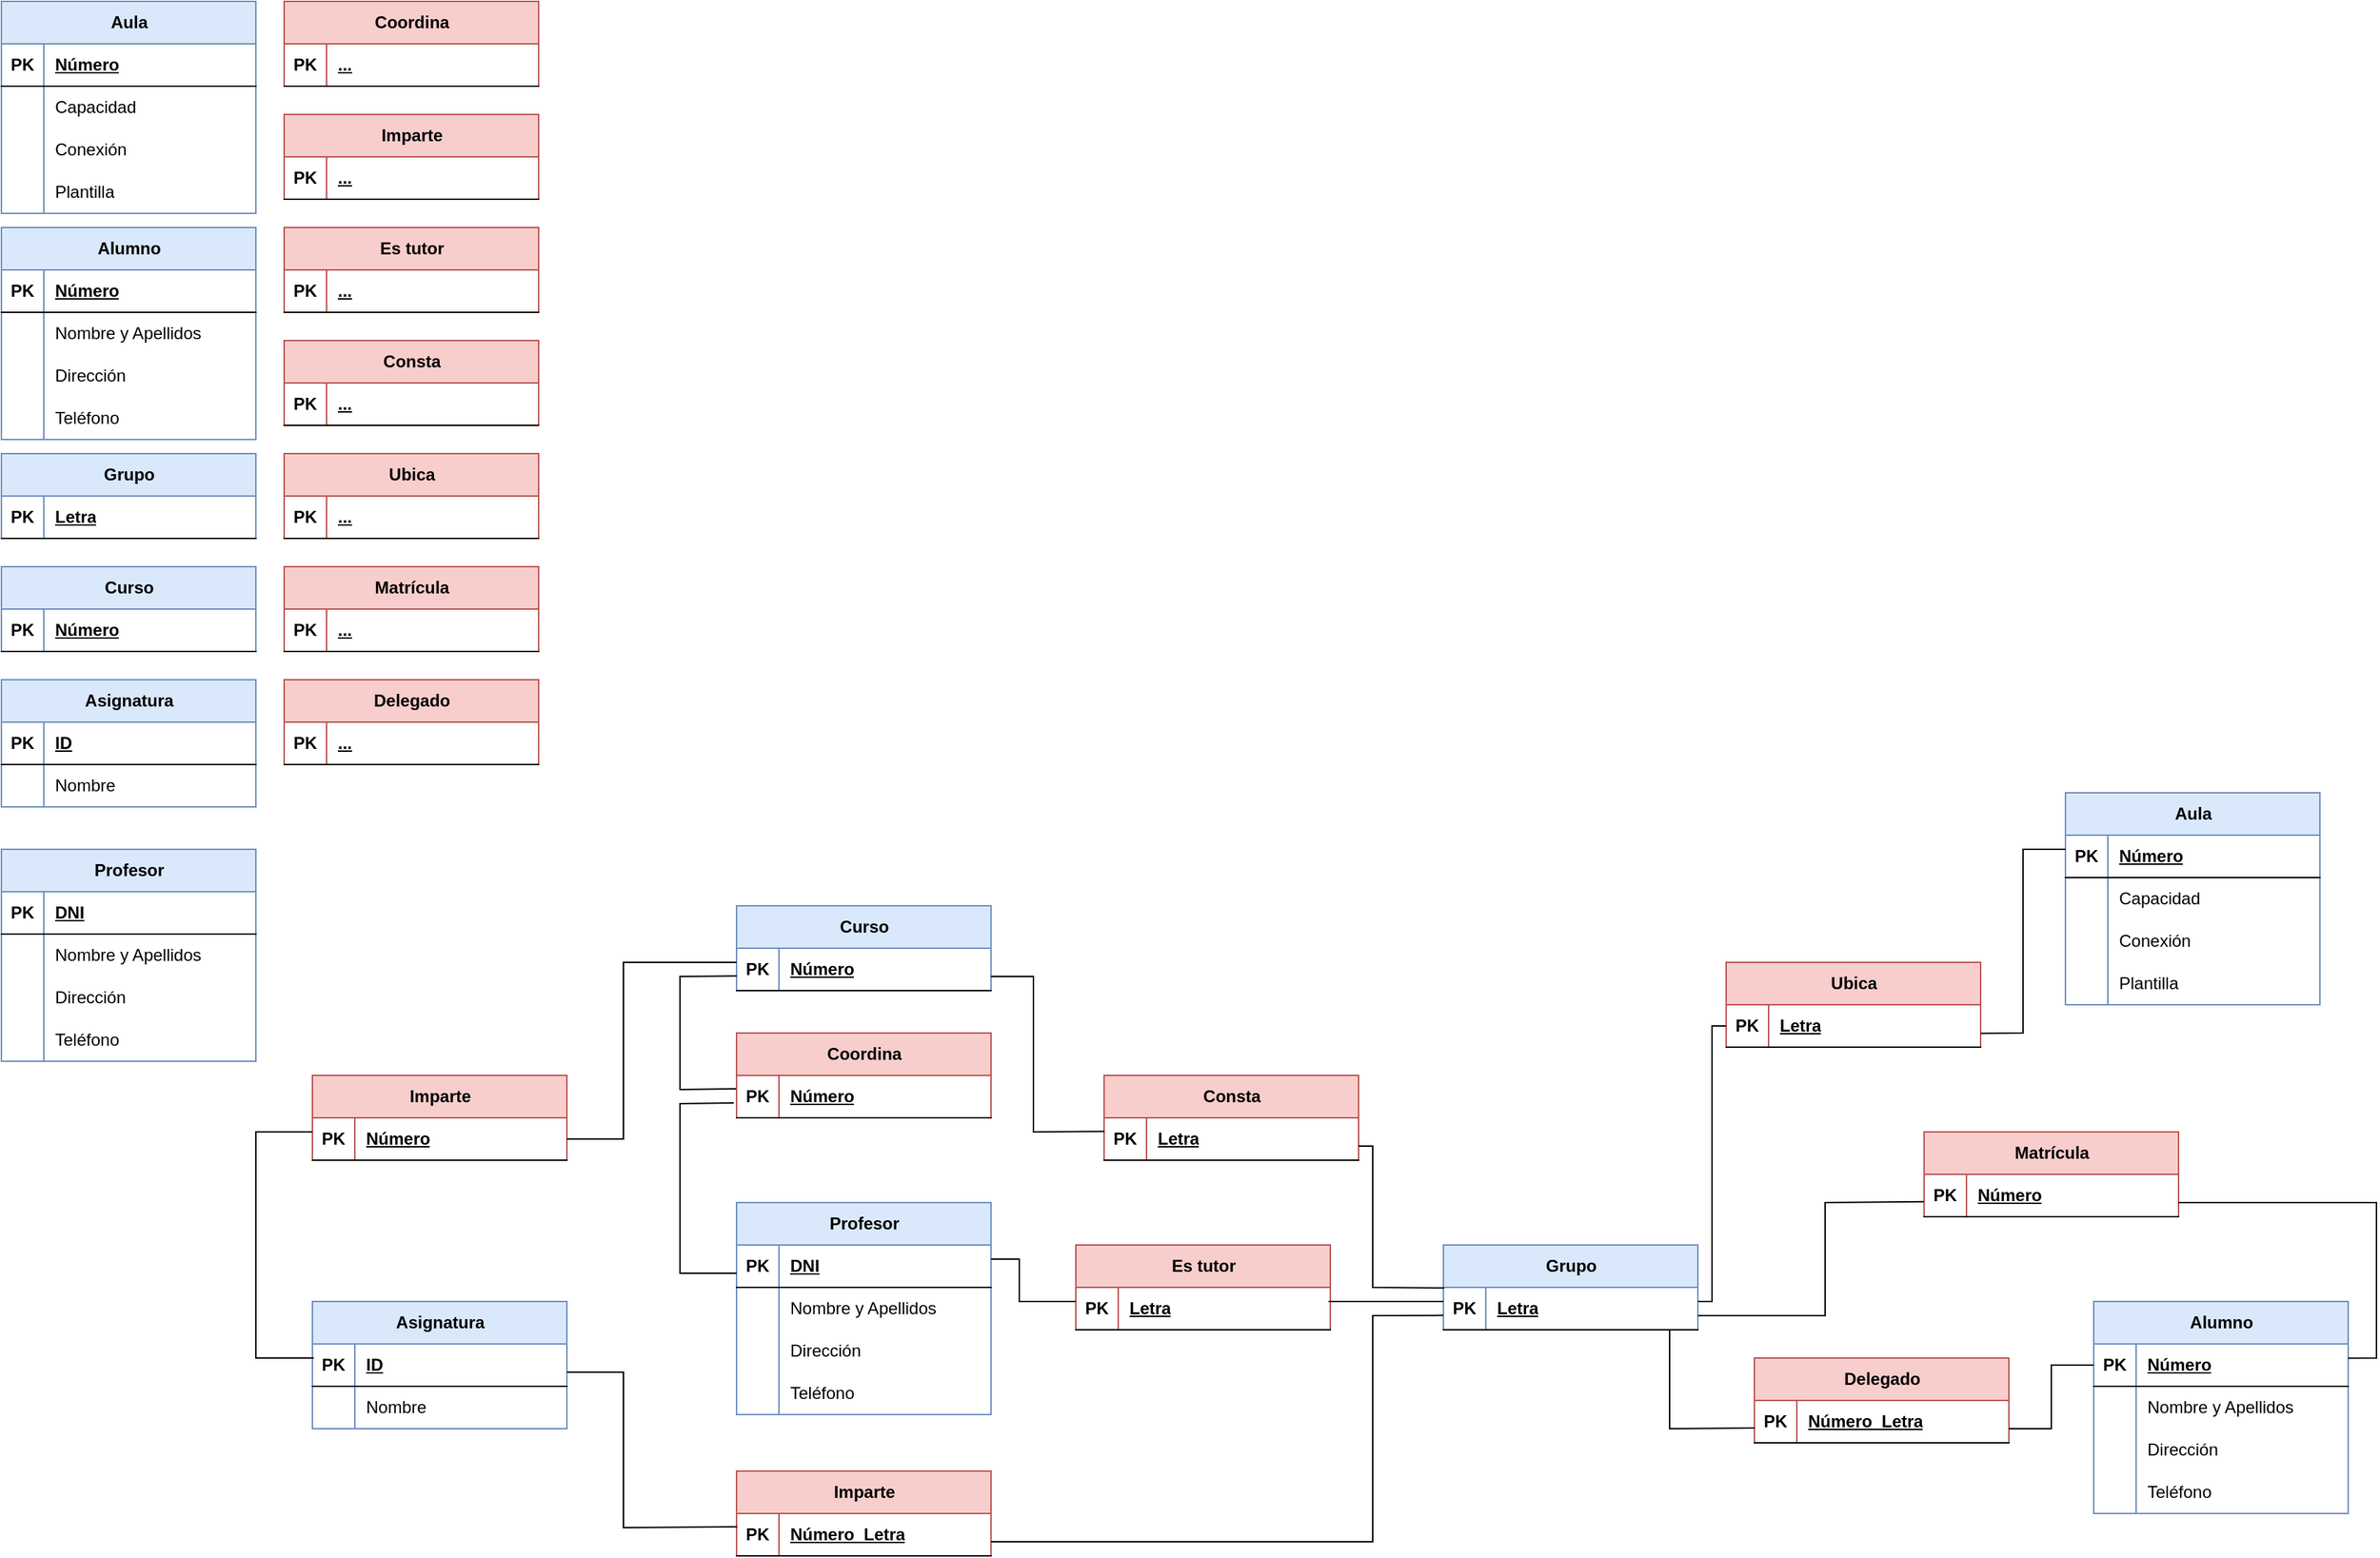 <mxfile version="22.0.8" type="github">
  <diagram name="Página-1" id="oDHtJsPFHNQQ3BvIg0qt">
    <mxGraphModel dx="2390" dy="1325" grid="1" gridSize="10" guides="1" tooltips="1" connect="1" arrows="1" fold="1" page="1" pageScale="1" pageWidth="827" pageHeight="1169" math="0" shadow="0">
      <root>
        <mxCell id="0" />
        <mxCell id="1" parent="0" />
        <mxCell id="24eQZgZOSCL82k7OP-P_-1" value="Aula" style="shape=table;startSize=30;container=1;collapsible=1;childLayout=tableLayout;fixedRows=1;rowLines=0;fontStyle=1;align=center;resizeLast=1;html=1;fillColor=#dae8fc;strokeColor=#6c8ebf;" vertex="1" parent="1">
          <mxGeometry x="40" y="40" width="180" height="150" as="geometry" />
        </mxCell>
        <mxCell id="24eQZgZOSCL82k7OP-P_-2" value="" style="shape=tableRow;horizontal=0;startSize=0;swimlaneHead=0;swimlaneBody=0;fillColor=none;collapsible=0;dropTarget=0;points=[[0,0.5],[1,0.5]];portConstraint=eastwest;top=0;left=0;right=0;bottom=1;" vertex="1" parent="24eQZgZOSCL82k7OP-P_-1">
          <mxGeometry y="30" width="180" height="30" as="geometry" />
        </mxCell>
        <mxCell id="24eQZgZOSCL82k7OP-P_-3" value="PK" style="shape=partialRectangle;connectable=0;fillColor=none;top=0;left=0;bottom=0;right=0;fontStyle=1;overflow=hidden;whiteSpace=wrap;html=1;" vertex="1" parent="24eQZgZOSCL82k7OP-P_-2">
          <mxGeometry width="30" height="30" as="geometry">
            <mxRectangle width="30" height="30" as="alternateBounds" />
          </mxGeometry>
        </mxCell>
        <mxCell id="24eQZgZOSCL82k7OP-P_-4" value="Número" style="shape=partialRectangle;connectable=0;fillColor=none;top=0;left=0;bottom=0;right=0;align=left;spacingLeft=6;fontStyle=5;overflow=hidden;whiteSpace=wrap;html=1;" vertex="1" parent="24eQZgZOSCL82k7OP-P_-2">
          <mxGeometry x="30" width="150" height="30" as="geometry">
            <mxRectangle width="150" height="30" as="alternateBounds" />
          </mxGeometry>
        </mxCell>
        <mxCell id="24eQZgZOSCL82k7OP-P_-5" value="" style="shape=tableRow;horizontal=0;startSize=0;swimlaneHead=0;swimlaneBody=0;fillColor=none;collapsible=0;dropTarget=0;points=[[0,0.5],[1,0.5]];portConstraint=eastwest;top=0;left=0;right=0;bottom=0;" vertex="1" parent="24eQZgZOSCL82k7OP-P_-1">
          <mxGeometry y="60" width="180" height="30" as="geometry" />
        </mxCell>
        <mxCell id="24eQZgZOSCL82k7OP-P_-6" value="" style="shape=partialRectangle;connectable=0;fillColor=none;top=0;left=0;bottom=0;right=0;editable=1;overflow=hidden;whiteSpace=wrap;html=1;" vertex="1" parent="24eQZgZOSCL82k7OP-P_-5">
          <mxGeometry width="30" height="30" as="geometry">
            <mxRectangle width="30" height="30" as="alternateBounds" />
          </mxGeometry>
        </mxCell>
        <mxCell id="24eQZgZOSCL82k7OP-P_-7" value="Capacidad" style="shape=partialRectangle;connectable=0;fillColor=none;top=0;left=0;bottom=0;right=0;align=left;spacingLeft=6;overflow=hidden;whiteSpace=wrap;html=1;" vertex="1" parent="24eQZgZOSCL82k7OP-P_-5">
          <mxGeometry x="30" width="150" height="30" as="geometry">
            <mxRectangle width="150" height="30" as="alternateBounds" />
          </mxGeometry>
        </mxCell>
        <mxCell id="24eQZgZOSCL82k7OP-P_-8" value="" style="shape=tableRow;horizontal=0;startSize=0;swimlaneHead=0;swimlaneBody=0;fillColor=none;collapsible=0;dropTarget=0;points=[[0,0.5],[1,0.5]];portConstraint=eastwest;top=0;left=0;right=0;bottom=0;" vertex="1" parent="24eQZgZOSCL82k7OP-P_-1">
          <mxGeometry y="90" width="180" height="30" as="geometry" />
        </mxCell>
        <mxCell id="24eQZgZOSCL82k7OP-P_-9" value="" style="shape=partialRectangle;connectable=0;fillColor=none;top=0;left=0;bottom=0;right=0;editable=1;overflow=hidden;whiteSpace=wrap;html=1;" vertex="1" parent="24eQZgZOSCL82k7OP-P_-8">
          <mxGeometry width="30" height="30" as="geometry">
            <mxRectangle width="30" height="30" as="alternateBounds" />
          </mxGeometry>
        </mxCell>
        <mxCell id="24eQZgZOSCL82k7OP-P_-10" value="Conexión" style="shape=partialRectangle;connectable=0;fillColor=none;top=0;left=0;bottom=0;right=0;align=left;spacingLeft=6;overflow=hidden;whiteSpace=wrap;html=1;" vertex="1" parent="24eQZgZOSCL82k7OP-P_-8">
          <mxGeometry x="30" width="150" height="30" as="geometry">
            <mxRectangle width="150" height="30" as="alternateBounds" />
          </mxGeometry>
        </mxCell>
        <mxCell id="24eQZgZOSCL82k7OP-P_-11" value="" style="shape=tableRow;horizontal=0;startSize=0;swimlaneHead=0;swimlaneBody=0;fillColor=none;collapsible=0;dropTarget=0;points=[[0,0.5],[1,0.5]];portConstraint=eastwest;top=0;left=0;right=0;bottom=0;" vertex="1" parent="24eQZgZOSCL82k7OP-P_-1">
          <mxGeometry y="120" width="180" height="30" as="geometry" />
        </mxCell>
        <mxCell id="24eQZgZOSCL82k7OP-P_-12" value="" style="shape=partialRectangle;connectable=0;fillColor=none;top=0;left=0;bottom=0;right=0;editable=1;overflow=hidden;whiteSpace=wrap;html=1;" vertex="1" parent="24eQZgZOSCL82k7OP-P_-11">
          <mxGeometry width="30" height="30" as="geometry">
            <mxRectangle width="30" height="30" as="alternateBounds" />
          </mxGeometry>
        </mxCell>
        <mxCell id="24eQZgZOSCL82k7OP-P_-13" value="Plantilla" style="shape=partialRectangle;connectable=0;fillColor=none;top=0;left=0;bottom=0;right=0;align=left;spacingLeft=6;overflow=hidden;whiteSpace=wrap;html=1;" vertex="1" parent="24eQZgZOSCL82k7OP-P_-11">
          <mxGeometry x="30" width="150" height="30" as="geometry">
            <mxRectangle width="150" height="30" as="alternateBounds" />
          </mxGeometry>
        </mxCell>
        <mxCell id="24eQZgZOSCL82k7OP-P_-14" value="Alumno" style="shape=table;startSize=30;container=1;collapsible=1;childLayout=tableLayout;fixedRows=1;rowLines=0;fontStyle=1;align=center;resizeLast=1;html=1;fillColor=#dae8fc;strokeColor=#6c8ebf;" vertex="1" parent="1">
          <mxGeometry x="40" y="200" width="180" height="150" as="geometry" />
        </mxCell>
        <mxCell id="24eQZgZOSCL82k7OP-P_-15" value="" style="shape=tableRow;horizontal=0;startSize=0;swimlaneHead=0;swimlaneBody=0;fillColor=none;collapsible=0;dropTarget=0;points=[[0,0.5],[1,0.5]];portConstraint=eastwest;top=0;left=0;right=0;bottom=1;" vertex="1" parent="24eQZgZOSCL82k7OP-P_-14">
          <mxGeometry y="30" width="180" height="30" as="geometry" />
        </mxCell>
        <mxCell id="24eQZgZOSCL82k7OP-P_-16" value="PK" style="shape=partialRectangle;connectable=0;fillColor=none;top=0;left=0;bottom=0;right=0;fontStyle=1;overflow=hidden;whiteSpace=wrap;html=1;" vertex="1" parent="24eQZgZOSCL82k7OP-P_-15">
          <mxGeometry width="30" height="30" as="geometry">
            <mxRectangle width="30" height="30" as="alternateBounds" />
          </mxGeometry>
        </mxCell>
        <mxCell id="24eQZgZOSCL82k7OP-P_-17" value="Número" style="shape=partialRectangle;connectable=0;fillColor=none;top=0;left=0;bottom=0;right=0;align=left;spacingLeft=6;fontStyle=5;overflow=hidden;whiteSpace=wrap;html=1;" vertex="1" parent="24eQZgZOSCL82k7OP-P_-15">
          <mxGeometry x="30" width="150" height="30" as="geometry">
            <mxRectangle width="150" height="30" as="alternateBounds" />
          </mxGeometry>
        </mxCell>
        <mxCell id="24eQZgZOSCL82k7OP-P_-18" value="" style="shape=tableRow;horizontal=0;startSize=0;swimlaneHead=0;swimlaneBody=0;fillColor=none;collapsible=0;dropTarget=0;points=[[0,0.5],[1,0.5]];portConstraint=eastwest;top=0;left=0;right=0;bottom=0;" vertex="1" parent="24eQZgZOSCL82k7OP-P_-14">
          <mxGeometry y="60" width="180" height="30" as="geometry" />
        </mxCell>
        <mxCell id="24eQZgZOSCL82k7OP-P_-19" value="" style="shape=partialRectangle;connectable=0;fillColor=none;top=0;left=0;bottom=0;right=0;editable=1;overflow=hidden;whiteSpace=wrap;html=1;" vertex="1" parent="24eQZgZOSCL82k7OP-P_-18">
          <mxGeometry width="30" height="30" as="geometry">
            <mxRectangle width="30" height="30" as="alternateBounds" />
          </mxGeometry>
        </mxCell>
        <mxCell id="24eQZgZOSCL82k7OP-P_-20" value="Nombre y Apellidos" style="shape=partialRectangle;connectable=0;fillColor=none;top=0;left=0;bottom=0;right=0;align=left;spacingLeft=6;overflow=hidden;whiteSpace=wrap;html=1;" vertex="1" parent="24eQZgZOSCL82k7OP-P_-18">
          <mxGeometry x="30" width="150" height="30" as="geometry">
            <mxRectangle width="150" height="30" as="alternateBounds" />
          </mxGeometry>
        </mxCell>
        <mxCell id="24eQZgZOSCL82k7OP-P_-21" value="" style="shape=tableRow;horizontal=0;startSize=0;swimlaneHead=0;swimlaneBody=0;fillColor=none;collapsible=0;dropTarget=0;points=[[0,0.5],[1,0.5]];portConstraint=eastwest;top=0;left=0;right=0;bottom=0;" vertex="1" parent="24eQZgZOSCL82k7OP-P_-14">
          <mxGeometry y="90" width="180" height="30" as="geometry" />
        </mxCell>
        <mxCell id="24eQZgZOSCL82k7OP-P_-22" value="" style="shape=partialRectangle;connectable=0;fillColor=none;top=0;left=0;bottom=0;right=0;editable=1;overflow=hidden;whiteSpace=wrap;html=1;" vertex="1" parent="24eQZgZOSCL82k7OP-P_-21">
          <mxGeometry width="30" height="30" as="geometry">
            <mxRectangle width="30" height="30" as="alternateBounds" />
          </mxGeometry>
        </mxCell>
        <mxCell id="24eQZgZOSCL82k7OP-P_-23" value="Dirección" style="shape=partialRectangle;connectable=0;fillColor=none;top=0;left=0;bottom=0;right=0;align=left;spacingLeft=6;overflow=hidden;whiteSpace=wrap;html=1;" vertex="1" parent="24eQZgZOSCL82k7OP-P_-21">
          <mxGeometry x="30" width="150" height="30" as="geometry">
            <mxRectangle width="150" height="30" as="alternateBounds" />
          </mxGeometry>
        </mxCell>
        <mxCell id="24eQZgZOSCL82k7OP-P_-24" value="" style="shape=tableRow;horizontal=0;startSize=0;swimlaneHead=0;swimlaneBody=0;fillColor=none;collapsible=0;dropTarget=0;points=[[0,0.5],[1,0.5]];portConstraint=eastwest;top=0;left=0;right=0;bottom=0;" vertex="1" parent="24eQZgZOSCL82k7OP-P_-14">
          <mxGeometry y="120" width="180" height="30" as="geometry" />
        </mxCell>
        <mxCell id="24eQZgZOSCL82k7OP-P_-25" value="" style="shape=partialRectangle;connectable=0;fillColor=none;top=0;left=0;bottom=0;right=0;editable=1;overflow=hidden;whiteSpace=wrap;html=1;" vertex="1" parent="24eQZgZOSCL82k7OP-P_-24">
          <mxGeometry width="30" height="30" as="geometry">
            <mxRectangle width="30" height="30" as="alternateBounds" />
          </mxGeometry>
        </mxCell>
        <mxCell id="24eQZgZOSCL82k7OP-P_-26" value="Teléfono" style="shape=partialRectangle;connectable=0;fillColor=none;top=0;left=0;bottom=0;right=0;align=left;spacingLeft=6;overflow=hidden;whiteSpace=wrap;html=1;" vertex="1" parent="24eQZgZOSCL82k7OP-P_-24">
          <mxGeometry x="30" width="150" height="30" as="geometry">
            <mxRectangle width="150" height="30" as="alternateBounds" />
          </mxGeometry>
        </mxCell>
        <mxCell id="24eQZgZOSCL82k7OP-P_-27" value="Grupo" style="shape=table;startSize=30;container=1;collapsible=1;childLayout=tableLayout;fixedRows=1;rowLines=0;fontStyle=1;align=center;resizeLast=1;html=1;fillColor=#dae8fc;strokeColor=#6c8ebf;" vertex="1" parent="1">
          <mxGeometry x="40" y="360" width="180" height="60" as="geometry" />
        </mxCell>
        <mxCell id="24eQZgZOSCL82k7OP-P_-28" value="" style="shape=tableRow;horizontal=0;startSize=0;swimlaneHead=0;swimlaneBody=0;fillColor=none;collapsible=0;dropTarget=0;points=[[0,0.5],[1,0.5]];portConstraint=eastwest;top=0;left=0;right=0;bottom=1;" vertex="1" parent="24eQZgZOSCL82k7OP-P_-27">
          <mxGeometry y="30" width="180" height="30" as="geometry" />
        </mxCell>
        <mxCell id="24eQZgZOSCL82k7OP-P_-29" value="PK" style="shape=partialRectangle;connectable=0;fillColor=none;top=0;left=0;bottom=0;right=0;fontStyle=1;overflow=hidden;whiteSpace=wrap;html=1;" vertex="1" parent="24eQZgZOSCL82k7OP-P_-28">
          <mxGeometry width="30" height="30" as="geometry">
            <mxRectangle width="30" height="30" as="alternateBounds" />
          </mxGeometry>
        </mxCell>
        <mxCell id="24eQZgZOSCL82k7OP-P_-30" value="Letra" style="shape=partialRectangle;connectable=0;fillColor=none;top=0;left=0;bottom=0;right=0;align=left;spacingLeft=6;fontStyle=5;overflow=hidden;whiteSpace=wrap;html=1;" vertex="1" parent="24eQZgZOSCL82k7OP-P_-28">
          <mxGeometry x="30" width="150" height="30" as="geometry">
            <mxRectangle width="150" height="30" as="alternateBounds" />
          </mxGeometry>
        </mxCell>
        <mxCell id="24eQZgZOSCL82k7OP-P_-40" value="Curso" style="shape=table;startSize=30;container=1;collapsible=1;childLayout=tableLayout;fixedRows=1;rowLines=0;fontStyle=1;align=center;resizeLast=1;html=1;fillColor=#dae8fc;strokeColor=#6c8ebf;" vertex="1" parent="1">
          <mxGeometry x="40" y="440" width="180" height="60" as="geometry" />
        </mxCell>
        <mxCell id="24eQZgZOSCL82k7OP-P_-41" value="" style="shape=tableRow;horizontal=0;startSize=0;swimlaneHead=0;swimlaneBody=0;fillColor=none;collapsible=0;dropTarget=0;points=[[0,0.5],[1,0.5]];portConstraint=eastwest;top=0;left=0;right=0;bottom=1;" vertex="1" parent="24eQZgZOSCL82k7OP-P_-40">
          <mxGeometry y="30" width="180" height="30" as="geometry" />
        </mxCell>
        <mxCell id="24eQZgZOSCL82k7OP-P_-42" value="PK" style="shape=partialRectangle;connectable=0;fillColor=none;top=0;left=0;bottom=0;right=0;fontStyle=1;overflow=hidden;whiteSpace=wrap;html=1;" vertex="1" parent="24eQZgZOSCL82k7OP-P_-41">
          <mxGeometry width="30" height="30" as="geometry">
            <mxRectangle width="30" height="30" as="alternateBounds" />
          </mxGeometry>
        </mxCell>
        <mxCell id="24eQZgZOSCL82k7OP-P_-43" value="Número" style="shape=partialRectangle;connectable=0;fillColor=none;top=0;left=0;bottom=0;right=0;align=left;spacingLeft=6;fontStyle=5;overflow=hidden;whiteSpace=wrap;html=1;" vertex="1" parent="24eQZgZOSCL82k7OP-P_-41">
          <mxGeometry x="30" width="150" height="30" as="geometry">
            <mxRectangle width="150" height="30" as="alternateBounds" />
          </mxGeometry>
        </mxCell>
        <mxCell id="24eQZgZOSCL82k7OP-P_-48" value="Asignatura" style="shape=table;startSize=30;container=1;collapsible=1;childLayout=tableLayout;fixedRows=1;rowLines=0;fontStyle=1;align=center;resizeLast=1;html=1;fillColor=#dae8fc;strokeColor=#6c8ebf;" vertex="1" parent="1">
          <mxGeometry x="40" y="520" width="180" height="90" as="geometry" />
        </mxCell>
        <mxCell id="24eQZgZOSCL82k7OP-P_-49" value="" style="shape=tableRow;horizontal=0;startSize=0;swimlaneHead=0;swimlaneBody=0;fillColor=none;collapsible=0;dropTarget=0;points=[[0,0.5],[1,0.5]];portConstraint=eastwest;top=0;left=0;right=0;bottom=1;" vertex="1" parent="24eQZgZOSCL82k7OP-P_-48">
          <mxGeometry y="30" width="180" height="30" as="geometry" />
        </mxCell>
        <mxCell id="24eQZgZOSCL82k7OP-P_-50" value="PK" style="shape=partialRectangle;connectable=0;fillColor=none;top=0;left=0;bottom=0;right=0;fontStyle=1;overflow=hidden;whiteSpace=wrap;html=1;" vertex="1" parent="24eQZgZOSCL82k7OP-P_-49">
          <mxGeometry width="30" height="30" as="geometry">
            <mxRectangle width="30" height="30" as="alternateBounds" />
          </mxGeometry>
        </mxCell>
        <mxCell id="24eQZgZOSCL82k7OP-P_-51" value="ID" style="shape=partialRectangle;connectable=0;fillColor=none;top=0;left=0;bottom=0;right=0;align=left;spacingLeft=6;fontStyle=5;overflow=hidden;whiteSpace=wrap;html=1;" vertex="1" parent="24eQZgZOSCL82k7OP-P_-49">
          <mxGeometry x="30" width="150" height="30" as="geometry">
            <mxRectangle width="150" height="30" as="alternateBounds" />
          </mxGeometry>
        </mxCell>
        <mxCell id="24eQZgZOSCL82k7OP-P_-52" value="" style="shape=tableRow;horizontal=0;startSize=0;swimlaneHead=0;swimlaneBody=0;fillColor=none;collapsible=0;dropTarget=0;points=[[0,0.5],[1,0.5]];portConstraint=eastwest;top=0;left=0;right=0;bottom=0;" vertex="1" parent="24eQZgZOSCL82k7OP-P_-48">
          <mxGeometry y="60" width="180" height="30" as="geometry" />
        </mxCell>
        <mxCell id="24eQZgZOSCL82k7OP-P_-53" value="" style="shape=partialRectangle;connectable=0;fillColor=none;top=0;left=0;bottom=0;right=0;editable=1;overflow=hidden;whiteSpace=wrap;html=1;" vertex="1" parent="24eQZgZOSCL82k7OP-P_-52">
          <mxGeometry width="30" height="30" as="geometry">
            <mxRectangle width="30" height="30" as="alternateBounds" />
          </mxGeometry>
        </mxCell>
        <mxCell id="24eQZgZOSCL82k7OP-P_-54" value="Nombre" style="shape=partialRectangle;connectable=0;fillColor=none;top=0;left=0;bottom=0;right=0;align=left;spacingLeft=6;overflow=hidden;whiteSpace=wrap;html=1;" vertex="1" parent="24eQZgZOSCL82k7OP-P_-52">
          <mxGeometry x="30" width="150" height="30" as="geometry">
            <mxRectangle width="150" height="30" as="alternateBounds" />
          </mxGeometry>
        </mxCell>
        <mxCell id="24eQZgZOSCL82k7OP-P_-61" value="Profesor" style="shape=table;startSize=30;container=1;collapsible=1;childLayout=tableLayout;fixedRows=1;rowLines=0;fontStyle=1;align=center;resizeLast=1;html=1;fillColor=#dae8fc;strokeColor=#6c8ebf;" vertex="1" parent="1">
          <mxGeometry x="40" y="640" width="180" height="150" as="geometry" />
        </mxCell>
        <mxCell id="24eQZgZOSCL82k7OP-P_-62" value="" style="shape=tableRow;horizontal=0;startSize=0;swimlaneHead=0;swimlaneBody=0;fillColor=none;collapsible=0;dropTarget=0;points=[[0,0.5],[1,0.5]];portConstraint=eastwest;top=0;left=0;right=0;bottom=1;" vertex="1" parent="24eQZgZOSCL82k7OP-P_-61">
          <mxGeometry y="30" width="180" height="30" as="geometry" />
        </mxCell>
        <mxCell id="24eQZgZOSCL82k7OP-P_-63" value="PK" style="shape=partialRectangle;connectable=0;fillColor=none;top=0;left=0;bottom=0;right=0;fontStyle=1;overflow=hidden;whiteSpace=wrap;html=1;" vertex="1" parent="24eQZgZOSCL82k7OP-P_-62">
          <mxGeometry width="30" height="30" as="geometry">
            <mxRectangle width="30" height="30" as="alternateBounds" />
          </mxGeometry>
        </mxCell>
        <mxCell id="24eQZgZOSCL82k7OP-P_-64" value="DNI" style="shape=partialRectangle;connectable=0;fillColor=none;top=0;left=0;bottom=0;right=0;align=left;spacingLeft=6;fontStyle=5;overflow=hidden;whiteSpace=wrap;html=1;" vertex="1" parent="24eQZgZOSCL82k7OP-P_-62">
          <mxGeometry x="30" width="150" height="30" as="geometry">
            <mxRectangle width="150" height="30" as="alternateBounds" />
          </mxGeometry>
        </mxCell>
        <mxCell id="24eQZgZOSCL82k7OP-P_-65" value="" style="shape=tableRow;horizontal=0;startSize=0;swimlaneHead=0;swimlaneBody=0;fillColor=none;collapsible=0;dropTarget=0;points=[[0,0.5],[1,0.5]];portConstraint=eastwest;top=0;left=0;right=0;bottom=0;" vertex="1" parent="24eQZgZOSCL82k7OP-P_-61">
          <mxGeometry y="60" width="180" height="30" as="geometry" />
        </mxCell>
        <mxCell id="24eQZgZOSCL82k7OP-P_-66" value="" style="shape=partialRectangle;connectable=0;fillColor=none;top=0;left=0;bottom=0;right=0;editable=1;overflow=hidden;whiteSpace=wrap;html=1;" vertex="1" parent="24eQZgZOSCL82k7OP-P_-65">
          <mxGeometry width="30" height="30" as="geometry">
            <mxRectangle width="30" height="30" as="alternateBounds" />
          </mxGeometry>
        </mxCell>
        <mxCell id="24eQZgZOSCL82k7OP-P_-67" value="Nombre y Apellidos" style="shape=partialRectangle;connectable=0;fillColor=none;top=0;left=0;bottom=0;right=0;align=left;spacingLeft=6;overflow=hidden;whiteSpace=wrap;html=1;" vertex="1" parent="24eQZgZOSCL82k7OP-P_-65">
          <mxGeometry x="30" width="150" height="30" as="geometry">
            <mxRectangle width="150" height="30" as="alternateBounds" />
          </mxGeometry>
        </mxCell>
        <mxCell id="24eQZgZOSCL82k7OP-P_-68" value="" style="shape=tableRow;horizontal=0;startSize=0;swimlaneHead=0;swimlaneBody=0;fillColor=none;collapsible=0;dropTarget=0;points=[[0,0.5],[1,0.5]];portConstraint=eastwest;top=0;left=0;right=0;bottom=0;" vertex="1" parent="24eQZgZOSCL82k7OP-P_-61">
          <mxGeometry y="90" width="180" height="30" as="geometry" />
        </mxCell>
        <mxCell id="24eQZgZOSCL82k7OP-P_-69" value="" style="shape=partialRectangle;connectable=0;fillColor=none;top=0;left=0;bottom=0;right=0;editable=1;overflow=hidden;whiteSpace=wrap;html=1;" vertex="1" parent="24eQZgZOSCL82k7OP-P_-68">
          <mxGeometry width="30" height="30" as="geometry">
            <mxRectangle width="30" height="30" as="alternateBounds" />
          </mxGeometry>
        </mxCell>
        <mxCell id="24eQZgZOSCL82k7OP-P_-70" value="Dirección" style="shape=partialRectangle;connectable=0;fillColor=none;top=0;left=0;bottom=0;right=0;align=left;spacingLeft=6;overflow=hidden;whiteSpace=wrap;html=1;" vertex="1" parent="24eQZgZOSCL82k7OP-P_-68">
          <mxGeometry x="30" width="150" height="30" as="geometry">
            <mxRectangle width="150" height="30" as="alternateBounds" />
          </mxGeometry>
        </mxCell>
        <mxCell id="24eQZgZOSCL82k7OP-P_-71" value="" style="shape=tableRow;horizontal=0;startSize=0;swimlaneHead=0;swimlaneBody=0;fillColor=none;collapsible=0;dropTarget=0;points=[[0,0.5],[1,0.5]];portConstraint=eastwest;top=0;left=0;right=0;bottom=0;" vertex="1" parent="24eQZgZOSCL82k7OP-P_-61">
          <mxGeometry y="120" width="180" height="30" as="geometry" />
        </mxCell>
        <mxCell id="24eQZgZOSCL82k7OP-P_-72" value="" style="shape=partialRectangle;connectable=0;fillColor=none;top=0;left=0;bottom=0;right=0;editable=1;overflow=hidden;whiteSpace=wrap;html=1;" vertex="1" parent="24eQZgZOSCL82k7OP-P_-71">
          <mxGeometry width="30" height="30" as="geometry">
            <mxRectangle width="30" height="30" as="alternateBounds" />
          </mxGeometry>
        </mxCell>
        <mxCell id="24eQZgZOSCL82k7OP-P_-73" value="Teléfono" style="shape=partialRectangle;connectable=0;fillColor=none;top=0;left=0;bottom=0;right=0;align=left;spacingLeft=6;overflow=hidden;whiteSpace=wrap;html=1;" vertex="1" parent="24eQZgZOSCL82k7OP-P_-71">
          <mxGeometry x="30" width="150" height="30" as="geometry">
            <mxRectangle width="150" height="30" as="alternateBounds" />
          </mxGeometry>
        </mxCell>
        <mxCell id="24eQZgZOSCL82k7OP-P_-74" value="Coordina" style="shape=table;startSize=30;container=1;collapsible=1;childLayout=tableLayout;fixedRows=1;rowLines=0;fontStyle=1;align=center;resizeLast=1;html=1;fillColor=#f8cecc;strokeColor=#b85450;" vertex="1" parent="1">
          <mxGeometry x="240" y="40" width="180" height="60" as="geometry" />
        </mxCell>
        <mxCell id="24eQZgZOSCL82k7OP-P_-75" value="" style="shape=tableRow;horizontal=0;startSize=0;swimlaneHead=0;swimlaneBody=0;fillColor=none;collapsible=0;dropTarget=0;points=[[0,0.5],[1,0.5]];portConstraint=eastwest;top=0;left=0;right=0;bottom=1;" vertex="1" parent="24eQZgZOSCL82k7OP-P_-74">
          <mxGeometry y="30" width="180" height="30" as="geometry" />
        </mxCell>
        <mxCell id="24eQZgZOSCL82k7OP-P_-76" value="PK" style="shape=partialRectangle;connectable=0;fillColor=none;top=0;left=0;bottom=0;right=0;fontStyle=1;overflow=hidden;whiteSpace=wrap;html=1;" vertex="1" parent="24eQZgZOSCL82k7OP-P_-75">
          <mxGeometry width="30" height="30" as="geometry">
            <mxRectangle width="30" height="30" as="alternateBounds" />
          </mxGeometry>
        </mxCell>
        <mxCell id="24eQZgZOSCL82k7OP-P_-77" value="..." style="shape=partialRectangle;connectable=0;fillColor=none;top=0;left=0;bottom=0;right=0;align=left;spacingLeft=6;fontStyle=5;overflow=hidden;whiteSpace=wrap;html=1;" vertex="1" parent="24eQZgZOSCL82k7OP-P_-75">
          <mxGeometry x="30" width="150" height="30" as="geometry">
            <mxRectangle width="150" height="30" as="alternateBounds" />
          </mxGeometry>
        </mxCell>
        <mxCell id="24eQZgZOSCL82k7OP-P_-87" value="Imparte" style="shape=table;startSize=30;container=1;collapsible=1;childLayout=tableLayout;fixedRows=1;rowLines=0;fontStyle=1;align=center;resizeLast=1;html=1;fillColor=#f8cecc;strokeColor=#b85450;" vertex="1" parent="1">
          <mxGeometry x="240" y="120" width="180" height="60" as="geometry" />
        </mxCell>
        <mxCell id="24eQZgZOSCL82k7OP-P_-88" value="" style="shape=tableRow;horizontal=0;startSize=0;swimlaneHead=0;swimlaneBody=0;fillColor=none;collapsible=0;dropTarget=0;points=[[0,0.5],[1,0.5]];portConstraint=eastwest;top=0;left=0;right=0;bottom=1;" vertex="1" parent="24eQZgZOSCL82k7OP-P_-87">
          <mxGeometry y="30" width="180" height="30" as="geometry" />
        </mxCell>
        <mxCell id="24eQZgZOSCL82k7OP-P_-89" value="PK" style="shape=partialRectangle;connectable=0;fillColor=none;top=0;left=0;bottom=0;right=0;fontStyle=1;overflow=hidden;whiteSpace=wrap;html=1;" vertex="1" parent="24eQZgZOSCL82k7OP-P_-88">
          <mxGeometry width="30" height="30" as="geometry">
            <mxRectangle width="30" height="30" as="alternateBounds" />
          </mxGeometry>
        </mxCell>
        <mxCell id="24eQZgZOSCL82k7OP-P_-90" value="..." style="shape=partialRectangle;connectable=0;fillColor=none;top=0;left=0;bottom=0;right=0;align=left;spacingLeft=6;fontStyle=5;overflow=hidden;whiteSpace=wrap;html=1;" vertex="1" parent="24eQZgZOSCL82k7OP-P_-88">
          <mxGeometry x="30" width="150" height="30" as="geometry">
            <mxRectangle width="150" height="30" as="alternateBounds" />
          </mxGeometry>
        </mxCell>
        <mxCell id="24eQZgZOSCL82k7OP-P_-94" value="Es tutor" style="shape=table;startSize=30;container=1;collapsible=1;childLayout=tableLayout;fixedRows=1;rowLines=0;fontStyle=1;align=center;resizeLast=1;html=1;fillColor=#f8cecc;strokeColor=#b85450;" vertex="1" parent="1">
          <mxGeometry x="240" y="200" width="180" height="60" as="geometry" />
        </mxCell>
        <mxCell id="24eQZgZOSCL82k7OP-P_-95" value="" style="shape=tableRow;horizontal=0;startSize=0;swimlaneHead=0;swimlaneBody=0;fillColor=none;collapsible=0;dropTarget=0;points=[[0,0.5],[1,0.5]];portConstraint=eastwest;top=0;left=0;right=0;bottom=1;" vertex="1" parent="24eQZgZOSCL82k7OP-P_-94">
          <mxGeometry y="30" width="180" height="30" as="geometry" />
        </mxCell>
        <mxCell id="24eQZgZOSCL82k7OP-P_-96" value="PK" style="shape=partialRectangle;connectable=0;fillColor=none;top=0;left=0;bottom=0;right=0;fontStyle=1;overflow=hidden;whiteSpace=wrap;html=1;" vertex="1" parent="24eQZgZOSCL82k7OP-P_-95">
          <mxGeometry width="30" height="30" as="geometry">
            <mxRectangle width="30" height="30" as="alternateBounds" />
          </mxGeometry>
        </mxCell>
        <mxCell id="24eQZgZOSCL82k7OP-P_-97" value="..." style="shape=partialRectangle;connectable=0;fillColor=none;top=0;left=0;bottom=0;right=0;align=left;spacingLeft=6;fontStyle=5;overflow=hidden;whiteSpace=wrap;html=1;" vertex="1" parent="24eQZgZOSCL82k7OP-P_-95">
          <mxGeometry x="30" width="150" height="30" as="geometry">
            <mxRectangle width="150" height="30" as="alternateBounds" />
          </mxGeometry>
        </mxCell>
        <mxCell id="24eQZgZOSCL82k7OP-P_-101" value="Consta" style="shape=table;startSize=30;container=1;collapsible=1;childLayout=tableLayout;fixedRows=1;rowLines=0;fontStyle=1;align=center;resizeLast=1;html=1;fillColor=#f8cecc;strokeColor=#b85450;" vertex="1" parent="1">
          <mxGeometry x="240" y="280" width="180" height="60" as="geometry" />
        </mxCell>
        <mxCell id="24eQZgZOSCL82k7OP-P_-102" value="" style="shape=tableRow;horizontal=0;startSize=0;swimlaneHead=0;swimlaneBody=0;fillColor=none;collapsible=0;dropTarget=0;points=[[0,0.5],[1,0.5]];portConstraint=eastwest;top=0;left=0;right=0;bottom=1;" vertex="1" parent="24eQZgZOSCL82k7OP-P_-101">
          <mxGeometry y="30" width="180" height="30" as="geometry" />
        </mxCell>
        <mxCell id="24eQZgZOSCL82k7OP-P_-103" value="PK" style="shape=partialRectangle;connectable=0;fillColor=none;top=0;left=0;bottom=0;right=0;fontStyle=1;overflow=hidden;whiteSpace=wrap;html=1;" vertex="1" parent="24eQZgZOSCL82k7OP-P_-102">
          <mxGeometry width="30" height="30" as="geometry">
            <mxRectangle width="30" height="30" as="alternateBounds" />
          </mxGeometry>
        </mxCell>
        <mxCell id="24eQZgZOSCL82k7OP-P_-104" value="..." style="shape=partialRectangle;connectable=0;fillColor=none;top=0;left=0;bottom=0;right=0;align=left;spacingLeft=6;fontStyle=5;overflow=hidden;whiteSpace=wrap;html=1;" vertex="1" parent="24eQZgZOSCL82k7OP-P_-102">
          <mxGeometry x="30" width="150" height="30" as="geometry">
            <mxRectangle width="150" height="30" as="alternateBounds" />
          </mxGeometry>
        </mxCell>
        <mxCell id="24eQZgZOSCL82k7OP-P_-108" value="Ubica" style="shape=table;startSize=30;container=1;collapsible=1;childLayout=tableLayout;fixedRows=1;rowLines=0;fontStyle=1;align=center;resizeLast=1;html=1;fillColor=#f8cecc;strokeColor=#b85450;" vertex="1" parent="1">
          <mxGeometry x="240" y="360" width="180" height="60" as="geometry" />
        </mxCell>
        <mxCell id="24eQZgZOSCL82k7OP-P_-109" value="" style="shape=tableRow;horizontal=0;startSize=0;swimlaneHead=0;swimlaneBody=0;fillColor=none;collapsible=0;dropTarget=0;points=[[0,0.5],[1,0.5]];portConstraint=eastwest;top=0;left=0;right=0;bottom=1;" vertex="1" parent="24eQZgZOSCL82k7OP-P_-108">
          <mxGeometry y="30" width="180" height="30" as="geometry" />
        </mxCell>
        <mxCell id="24eQZgZOSCL82k7OP-P_-110" value="PK" style="shape=partialRectangle;connectable=0;fillColor=none;top=0;left=0;bottom=0;right=0;fontStyle=1;overflow=hidden;whiteSpace=wrap;html=1;" vertex="1" parent="24eQZgZOSCL82k7OP-P_-109">
          <mxGeometry width="30" height="30" as="geometry">
            <mxRectangle width="30" height="30" as="alternateBounds" />
          </mxGeometry>
        </mxCell>
        <mxCell id="24eQZgZOSCL82k7OP-P_-111" value="..." style="shape=partialRectangle;connectable=0;fillColor=none;top=0;left=0;bottom=0;right=0;align=left;spacingLeft=6;fontStyle=5;overflow=hidden;whiteSpace=wrap;html=1;" vertex="1" parent="24eQZgZOSCL82k7OP-P_-109">
          <mxGeometry x="30" width="150" height="30" as="geometry">
            <mxRectangle width="150" height="30" as="alternateBounds" />
          </mxGeometry>
        </mxCell>
        <mxCell id="24eQZgZOSCL82k7OP-P_-115" value="Matrícula" style="shape=table;startSize=30;container=1;collapsible=1;childLayout=tableLayout;fixedRows=1;rowLines=0;fontStyle=1;align=center;resizeLast=1;html=1;fillColor=#f8cecc;strokeColor=#b85450;" vertex="1" parent="1">
          <mxGeometry x="240" y="440" width="180" height="60" as="geometry" />
        </mxCell>
        <mxCell id="24eQZgZOSCL82k7OP-P_-116" value="" style="shape=tableRow;horizontal=0;startSize=0;swimlaneHead=0;swimlaneBody=0;fillColor=none;collapsible=0;dropTarget=0;points=[[0,0.5],[1,0.5]];portConstraint=eastwest;top=0;left=0;right=0;bottom=1;" vertex="1" parent="24eQZgZOSCL82k7OP-P_-115">
          <mxGeometry y="30" width="180" height="30" as="geometry" />
        </mxCell>
        <mxCell id="24eQZgZOSCL82k7OP-P_-117" value="PK" style="shape=partialRectangle;connectable=0;fillColor=none;top=0;left=0;bottom=0;right=0;fontStyle=1;overflow=hidden;whiteSpace=wrap;html=1;" vertex="1" parent="24eQZgZOSCL82k7OP-P_-116">
          <mxGeometry width="30" height="30" as="geometry">
            <mxRectangle width="30" height="30" as="alternateBounds" />
          </mxGeometry>
        </mxCell>
        <mxCell id="24eQZgZOSCL82k7OP-P_-118" value="..." style="shape=partialRectangle;connectable=0;fillColor=none;top=0;left=0;bottom=0;right=0;align=left;spacingLeft=6;fontStyle=5;overflow=hidden;whiteSpace=wrap;html=1;" vertex="1" parent="24eQZgZOSCL82k7OP-P_-116">
          <mxGeometry x="30" width="150" height="30" as="geometry">
            <mxRectangle width="150" height="30" as="alternateBounds" />
          </mxGeometry>
        </mxCell>
        <mxCell id="24eQZgZOSCL82k7OP-P_-122" value="Delegado" style="shape=table;startSize=30;container=1;collapsible=1;childLayout=tableLayout;fixedRows=1;rowLines=0;fontStyle=1;align=center;resizeLast=1;html=1;fillColor=#f8cecc;strokeColor=#b85450;" vertex="1" parent="1">
          <mxGeometry x="240" y="520" width="180" height="60" as="geometry" />
        </mxCell>
        <mxCell id="24eQZgZOSCL82k7OP-P_-123" value="" style="shape=tableRow;horizontal=0;startSize=0;swimlaneHead=0;swimlaneBody=0;fillColor=none;collapsible=0;dropTarget=0;points=[[0,0.5],[1,0.5]];portConstraint=eastwest;top=0;left=0;right=0;bottom=1;" vertex="1" parent="24eQZgZOSCL82k7OP-P_-122">
          <mxGeometry y="30" width="180" height="30" as="geometry" />
        </mxCell>
        <mxCell id="24eQZgZOSCL82k7OP-P_-124" value="PK" style="shape=partialRectangle;connectable=0;fillColor=none;top=0;left=0;bottom=0;right=0;fontStyle=1;overflow=hidden;whiteSpace=wrap;html=1;" vertex="1" parent="24eQZgZOSCL82k7OP-P_-123">
          <mxGeometry width="30" height="30" as="geometry">
            <mxRectangle width="30" height="30" as="alternateBounds" />
          </mxGeometry>
        </mxCell>
        <mxCell id="24eQZgZOSCL82k7OP-P_-125" value="..." style="shape=partialRectangle;connectable=0;fillColor=none;top=0;left=0;bottom=0;right=0;align=left;spacingLeft=6;fontStyle=5;overflow=hidden;whiteSpace=wrap;html=1;" vertex="1" parent="24eQZgZOSCL82k7OP-P_-123">
          <mxGeometry x="30" width="150" height="30" as="geometry">
            <mxRectangle width="150" height="30" as="alternateBounds" />
          </mxGeometry>
        </mxCell>
        <mxCell id="24eQZgZOSCL82k7OP-P_-129" value="Curso" style="shape=table;startSize=30;container=1;collapsible=1;childLayout=tableLayout;fixedRows=1;rowLines=0;fontStyle=1;align=center;resizeLast=1;html=1;fillColor=#dae8fc;strokeColor=#6c8ebf;" vertex="1" parent="1">
          <mxGeometry x="560" y="680" width="180" height="60" as="geometry" />
        </mxCell>
        <mxCell id="24eQZgZOSCL82k7OP-P_-130" value="" style="shape=tableRow;horizontal=0;startSize=0;swimlaneHead=0;swimlaneBody=0;fillColor=none;collapsible=0;dropTarget=0;points=[[0,0.5],[1,0.5]];portConstraint=eastwest;top=0;left=0;right=0;bottom=1;" vertex="1" parent="24eQZgZOSCL82k7OP-P_-129">
          <mxGeometry y="30" width="180" height="30" as="geometry" />
        </mxCell>
        <mxCell id="24eQZgZOSCL82k7OP-P_-131" value="PK" style="shape=partialRectangle;connectable=0;fillColor=none;top=0;left=0;bottom=0;right=0;fontStyle=1;overflow=hidden;whiteSpace=wrap;html=1;" vertex="1" parent="24eQZgZOSCL82k7OP-P_-130">
          <mxGeometry width="30" height="30" as="geometry">
            <mxRectangle width="30" height="30" as="alternateBounds" />
          </mxGeometry>
        </mxCell>
        <mxCell id="24eQZgZOSCL82k7OP-P_-132" value="Número" style="shape=partialRectangle;connectable=0;fillColor=none;top=0;left=0;bottom=0;right=0;align=left;spacingLeft=6;fontStyle=5;overflow=hidden;whiteSpace=wrap;html=1;" vertex="1" parent="24eQZgZOSCL82k7OP-P_-130">
          <mxGeometry x="30" width="150" height="30" as="geometry">
            <mxRectangle width="150" height="30" as="alternateBounds" />
          </mxGeometry>
        </mxCell>
        <mxCell id="24eQZgZOSCL82k7OP-P_-133" value="Profesor" style="shape=table;startSize=30;container=1;collapsible=1;childLayout=tableLayout;fixedRows=1;rowLines=0;fontStyle=1;align=center;resizeLast=1;html=1;fillColor=#dae8fc;strokeColor=#6c8ebf;" vertex="1" parent="1">
          <mxGeometry x="560" y="890" width="180" height="150" as="geometry" />
        </mxCell>
        <mxCell id="24eQZgZOSCL82k7OP-P_-134" value="" style="shape=tableRow;horizontal=0;startSize=0;swimlaneHead=0;swimlaneBody=0;fillColor=none;collapsible=0;dropTarget=0;points=[[0,0.5],[1,0.5]];portConstraint=eastwest;top=0;left=0;right=0;bottom=1;" vertex="1" parent="24eQZgZOSCL82k7OP-P_-133">
          <mxGeometry y="30" width="180" height="30" as="geometry" />
        </mxCell>
        <mxCell id="24eQZgZOSCL82k7OP-P_-135" value="PK" style="shape=partialRectangle;connectable=0;fillColor=none;top=0;left=0;bottom=0;right=0;fontStyle=1;overflow=hidden;whiteSpace=wrap;html=1;" vertex="1" parent="24eQZgZOSCL82k7OP-P_-134">
          <mxGeometry width="30" height="30" as="geometry">
            <mxRectangle width="30" height="30" as="alternateBounds" />
          </mxGeometry>
        </mxCell>
        <mxCell id="24eQZgZOSCL82k7OP-P_-136" value="DNI" style="shape=partialRectangle;connectable=0;fillColor=none;top=0;left=0;bottom=0;right=0;align=left;spacingLeft=6;fontStyle=5;overflow=hidden;whiteSpace=wrap;html=1;" vertex="1" parent="24eQZgZOSCL82k7OP-P_-134">
          <mxGeometry x="30" width="150" height="30" as="geometry">
            <mxRectangle width="150" height="30" as="alternateBounds" />
          </mxGeometry>
        </mxCell>
        <mxCell id="24eQZgZOSCL82k7OP-P_-137" value="" style="shape=tableRow;horizontal=0;startSize=0;swimlaneHead=0;swimlaneBody=0;fillColor=none;collapsible=0;dropTarget=0;points=[[0,0.5],[1,0.5]];portConstraint=eastwest;top=0;left=0;right=0;bottom=0;" vertex="1" parent="24eQZgZOSCL82k7OP-P_-133">
          <mxGeometry y="60" width="180" height="30" as="geometry" />
        </mxCell>
        <mxCell id="24eQZgZOSCL82k7OP-P_-138" value="" style="shape=partialRectangle;connectable=0;fillColor=none;top=0;left=0;bottom=0;right=0;editable=1;overflow=hidden;whiteSpace=wrap;html=1;" vertex="1" parent="24eQZgZOSCL82k7OP-P_-137">
          <mxGeometry width="30" height="30" as="geometry">
            <mxRectangle width="30" height="30" as="alternateBounds" />
          </mxGeometry>
        </mxCell>
        <mxCell id="24eQZgZOSCL82k7OP-P_-139" value="Nombre y Apellidos" style="shape=partialRectangle;connectable=0;fillColor=none;top=0;left=0;bottom=0;right=0;align=left;spacingLeft=6;overflow=hidden;whiteSpace=wrap;html=1;" vertex="1" parent="24eQZgZOSCL82k7OP-P_-137">
          <mxGeometry x="30" width="150" height="30" as="geometry">
            <mxRectangle width="150" height="30" as="alternateBounds" />
          </mxGeometry>
        </mxCell>
        <mxCell id="24eQZgZOSCL82k7OP-P_-140" value="" style="shape=tableRow;horizontal=0;startSize=0;swimlaneHead=0;swimlaneBody=0;fillColor=none;collapsible=0;dropTarget=0;points=[[0,0.5],[1,0.5]];portConstraint=eastwest;top=0;left=0;right=0;bottom=0;" vertex="1" parent="24eQZgZOSCL82k7OP-P_-133">
          <mxGeometry y="90" width="180" height="30" as="geometry" />
        </mxCell>
        <mxCell id="24eQZgZOSCL82k7OP-P_-141" value="" style="shape=partialRectangle;connectable=0;fillColor=none;top=0;left=0;bottom=0;right=0;editable=1;overflow=hidden;whiteSpace=wrap;html=1;" vertex="1" parent="24eQZgZOSCL82k7OP-P_-140">
          <mxGeometry width="30" height="30" as="geometry">
            <mxRectangle width="30" height="30" as="alternateBounds" />
          </mxGeometry>
        </mxCell>
        <mxCell id="24eQZgZOSCL82k7OP-P_-142" value="Dirección" style="shape=partialRectangle;connectable=0;fillColor=none;top=0;left=0;bottom=0;right=0;align=left;spacingLeft=6;overflow=hidden;whiteSpace=wrap;html=1;" vertex="1" parent="24eQZgZOSCL82k7OP-P_-140">
          <mxGeometry x="30" width="150" height="30" as="geometry">
            <mxRectangle width="150" height="30" as="alternateBounds" />
          </mxGeometry>
        </mxCell>
        <mxCell id="24eQZgZOSCL82k7OP-P_-143" value="" style="shape=tableRow;horizontal=0;startSize=0;swimlaneHead=0;swimlaneBody=0;fillColor=none;collapsible=0;dropTarget=0;points=[[0,0.5],[1,0.5]];portConstraint=eastwest;top=0;left=0;right=0;bottom=0;" vertex="1" parent="24eQZgZOSCL82k7OP-P_-133">
          <mxGeometry y="120" width="180" height="30" as="geometry" />
        </mxCell>
        <mxCell id="24eQZgZOSCL82k7OP-P_-144" value="" style="shape=partialRectangle;connectable=0;fillColor=none;top=0;left=0;bottom=0;right=0;editable=1;overflow=hidden;whiteSpace=wrap;html=1;" vertex="1" parent="24eQZgZOSCL82k7OP-P_-143">
          <mxGeometry width="30" height="30" as="geometry">
            <mxRectangle width="30" height="30" as="alternateBounds" />
          </mxGeometry>
        </mxCell>
        <mxCell id="24eQZgZOSCL82k7OP-P_-145" value="Teléfono" style="shape=partialRectangle;connectable=0;fillColor=none;top=0;left=0;bottom=0;right=0;align=left;spacingLeft=6;overflow=hidden;whiteSpace=wrap;html=1;" vertex="1" parent="24eQZgZOSCL82k7OP-P_-143">
          <mxGeometry x="30" width="150" height="30" as="geometry">
            <mxRectangle width="150" height="30" as="alternateBounds" />
          </mxGeometry>
        </mxCell>
        <mxCell id="24eQZgZOSCL82k7OP-P_-146" value="Coordina" style="shape=table;startSize=30;container=1;collapsible=1;childLayout=tableLayout;fixedRows=1;rowLines=0;fontStyle=1;align=center;resizeLast=1;html=1;fillColor=#f8cecc;strokeColor=#b85450;" vertex="1" parent="1">
          <mxGeometry x="560" y="770" width="180" height="60" as="geometry" />
        </mxCell>
        <mxCell id="24eQZgZOSCL82k7OP-P_-147" value="" style="shape=tableRow;horizontal=0;startSize=0;swimlaneHead=0;swimlaneBody=0;fillColor=none;collapsible=0;dropTarget=0;points=[[0,0.5],[1,0.5]];portConstraint=eastwest;top=0;left=0;right=0;bottom=1;" vertex="1" parent="24eQZgZOSCL82k7OP-P_-146">
          <mxGeometry y="30" width="180" height="30" as="geometry" />
        </mxCell>
        <mxCell id="24eQZgZOSCL82k7OP-P_-148" value="PK" style="shape=partialRectangle;connectable=0;fillColor=none;top=0;left=0;bottom=0;right=0;fontStyle=1;overflow=hidden;whiteSpace=wrap;html=1;" vertex="1" parent="24eQZgZOSCL82k7OP-P_-147">
          <mxGeometry width="30" height="30" as="geometry">
            <mxRectangle width="30" height="30" as="alternateBounds" />
          </mxGeometry>
        </mxCell>
        <mxCell id="24eQZgZOSCL82k7OP-P_-149" value="Número" style="shape=partialRectangle;connectable=0;fillColor=none;top=0;left=0;bottom=0;right=0;align=left;spacingLeft=6;fontStyle=5;overflow=hidden;whiteSpace=wrap;html=1;" vertex="1" parent="24eQZgZOSCL82k7OP-P_-147">
          <mxGeometry x="30" width="150" height="30" as="geometry">
            <mxRectangle width="150" height="30" as="alternateBounds" />
          </mxGeometry>
        </mxCell>
        <mxCell id="24eQZgZOSCL82k7OP-P_-153" value="Asignatura" style="shape=table;startSize=30;container=1;collapsible=1;childLayout=tableLayout;fixedRows=1;rowLines=0;fontStyle=1;align=center;resizeLast=1;html=1;fillColor=#dae8fc;strokeColor=#6c8ebf;" vertex="1" parent="1">
          <mxGeometry x="260" y="960" width="180" height="90" as="geometry" />
        </mxCell>
        <mxCell id="24eQZgZOSCL82k7OP-P_-154" value="" style="shape=tableRow;horizontal=0;startSize=0;swimlaneHead=0;swimlaneBody=0;fillColor=none;collapsible=0;dropTarget=0;points=[[0,0.5],[1,0.5]];portConstraint=eastwest;top=0;left=0;right=0;bottom=1;" vertex="1" parent="24eQZgZOSCL82k7OP-P_-153">
          <mxGeometry y="30" width="180" height="30" as="geometry" />
        </mxCell>
        <mxCell id="24eQZgZOSCL82k7OP-P_-155" value="PK" style="shape=partialRectangle;connectable=0;fillColor=none;top=0;left=0;bottom=0;right=0;fontStyle=1;overflow=hidden;whiteSpace=wrap;html=1;" vertex="1" parent="24eQZgZOSCL82k7OP-P_-154">
          <mxGeometry width="30" height="30" as="geometry">
            <mxRectangle width="30" height="30" as="alternateBounds" />
          </mxGeometry>
        </mxCell>
        <mxCell id="24eQZgZOSCL82k7OP-P_-156" value="ID" style="shape=partialRectangle;connectable=0;fillColor=none;top=0;left=0;bottom=0;right=0;align=left;spacingLeft=6;fontStyle=5;overflow=hidden;whiteSpace=wrap;html=1;" vertex="1" parent="24eQZgZOSCL82k7OP-P_-154">
          <mxGeometry x="30" width="150" height="30" as="geometry">
            <mxRectangle width="150" height="30" as="alternateBounds" />
          </mxGeometry>
        </mxCell>
        <mxCell id="24eQZgZOSCL82k7OP-P_-157" value="" style="shape=tableRow;horizontal=0;startSize=0;swimlaneHead=0;swimlaneBody=0;fillColor=none;collapsible=0;dropTarget=0;points=[[0,0.5],[1,0.5]];portConstraint=eastwest;top=0;left=0;right=0;bottom=0;" vertex="1" parent="24eQZgZOSCL82k7OP-P_-153">
          <mxGeometry y="60" width="180" height="30" as="geometry" />
        </mxCell>
        <mxCell id="24eQZgZOSCL82k7OP-P_-158" value="" style="shape=partialRectangle;connectable=0;fillColor=none;top=0;left=0;bottom=0;right=0;editable=1;overflow=hidden;whiteSpace=wrap;html=1;" vertex="1" parent="24eQZgZOSCL82k7OP-P_-157">
          <mxGeometry width="30" height="30" as="geometry">
            <mxRectangle width="30" height="30" as="alternateBounds" />
          </mxGeometry>
        </mxCell>
        <mxCell id="24eQZgZOSCL82k7OP-P_-159" value="Nombre" style="shape=partialRectangle;connectable=0;fillColor=none;top=0;left=0;bottom=0;right=0;align=left;spacingLeft=6;overflow=hidden;whiteSpace=wrap;html=1;" vertex="1" parent="24eQZgZOSCL82k7OP-P_-157">
          <mxGeometry x="30" width="150" height="30" as="geometry">
            <mxRectangle width="150" height="30" as="alternateBounds" />
          </mxGeometry>
        </mxCell>
        <mxCell id="24eQZgZOSCL82k7OP-P_-160" value="Imparte" style="shape=table;startSize=30;container=1;collapsible=1;childLayout=tableLayout;fixedRows=1;rowLines=0;fontStyle=1;align=center;resizeLast=1;html=1;fillColor=#f8cecc;strokeColor=#b85450;" vertex="1" parent="1">
          <mxGeometry x="560" y="1080" width="180" height="60" as="geometry" />
        </mxCell>
        <mxCell id="24eQZgZOSCL82k7OP-P_-161" value="" style="shape=tableRow;horizontal=0;startSize=0;swimlaneHead=0;swimlaneBody=0;fillColor=none;collapsible=0;dropTarget=0;points=[[0,0.5],[1,0.5]];portConstraint=eastwest;top=0;left=0;right=0;bottom=1;" vertex="1" parent="24eQZgZOSCL82k7OP-P_-160">
          <mxGeometry y="30" width="180" height="30" as="geometry" />
        </mxCell>
        <mxCell id="24eQZgZOSCL82k7OP-P_-162" value="PK" style="shape=partialRectangle;connectable=0;fillColor=none;top=0;left=0;bottom=0;right=0;fontStyle=1;overflow=hidden;whiteSpace=wrap;html=1;" vertex="1" parent="24eQZgZOSCL82k7OP-P_-161">
          <mxGeometry width="30" height="30" as="geometry">
            <mxRectangle width="30" height="30" as="alternateBounds" />
          </mxGeometry>
        </mxCell>
        <mxCell id="24eQZgZOSCL82k7OP-P_-163" value="Número&amp;nbsp; Letra" style="shape=partialRectangle;connectable=0;fillColor=none;top=0;left=0;bottom=0;right=0;align=left;spacingLeft=6;fontStyle=5;overflow=hidden;whiteSpace=wrap;html=1;" vertex="1" parent="24eQZgZOSCL82k7OP-P_-161">
          <mxGeometry x="30" width="150" height="30" as="geometry">
            <mxRectangle width="150" height="30" as="alternateBounds" />
          </mxGeometry>
        </mxCell>
        <mxCell id="24eQZgZOSCL82k7OP-P_-167" value="Grupo" style="shape=table;startSize=30;container=1;collapsible=1;childLayout=tableLayout;fixedRows=1;rowLines=0;fontStyle=1;align=center;resizeLast=1;html=1;fillColor=#dae8fc;strokeColor=#6c8ebf;" vertex="1" parent="1">
          <mxGeometry x="1060" y="920" width="180" height="60" as="geometry" />
        </mxCell>
        <mxCell id="24eQZgZOSCL82k7OP-P_-168" value="" style="shape=tableRow;horizontal=0;startSize=0;swimlaneHead=0;swimlaneBody=0;fillColor=none;collapsible=0;dropTarget=0;points=[[0,0.5],[1,0.5]];portConstraint=eastwest;top=0;left=0;right=0;bottom=1;" vertex="1" parent="24eQZgZOSCL82k7OP-P_-167">
          <mxGeometry y="30" width="180" height="30" as="geometry" />
        </mxCell>
        <mxCell id="24eQZgZOSCL82k7OP-P_-169" value="PK" style="shape=partialRectangle;connectable=0;fillColor=none;top=0;left=0;bottom=0;right=0;fontStyle=1;overflow=hidden;whiteSpace=wrap;html=1;" vertex="1" parent="24eQZgZOSCL82k7OP-P_-168">
          <mxGeometry width="30" height="30" as="geometry">
            <mxRectangle width="30" height="30" as="alternateBounds" />
          </mxGeometry>
        </mxCell>
        <mxCell id="24eQZgZOSCL82k7OP-P_-170" value="Letra" style="shape=partialRectangle;connectable=0;fillColor=none;top=0;left=0;bottom=0;right=0;align=left;spacingLeft=6;fontStyle=5;overflow=hidden;whiteSpace=wrap;html=1;" vertex="1" parent="24eQZgZOSCL82k7OP-P_-168">
          <mxGeometry x="30" width="150" height="30" as="geometry">
            <mxRectangle width="150" height="30" as="alternateBounds" />
          </mxGeometry>
        </mxCell>
        <mxCell id="24eQZgZOSCL82k7OP-P_-171" value="Es tutor" style="shape=table;startSize=30;container=1;collapsible=1;childLayout=tableLayout;fixedRows=1;rowLines=0;fontStyle=1;align=center;resizeLast=1;html=1;fillColor=#f8cecc;strokeColor=#b85450;" vertex="1" parent="1">
          <mxGeometry x="800" y="920" width="180" height="60" as="geometry" />
        </mxCell>
        <mxCell id="24eQZgZOSCL82k7OP-P_-172" value="" style="shape=tableRow;horizontal=0;startSize=0;swimlaneHead=0;swimlaneBody=0;fillColor=none;collapsible=0;dropTarget=0;points=[[0,0.5],[1,0.5]];portConstraint=eastwest;top=0;left=0;right=0;bottom=1;" vertex="1" parent="24eQZgZOSCL82k7OP-P_-171">
          <mxGeometry y="30" width="180" height="30" as="geometry" />
        </mxCell>
        <mxCell id="24eQZgZOSCL82k7OP-P_-173" value="PK" style="shape=partialRectangle;connectable=0;fillColor=none;top=0;left=0;bottom=0;right=0;fontStyle=1;overflow=hidden;whiteSpace=wrap;html=1;" vertex="1" parent="24eQZgZOSCL82k7OP-P_-172">
          <mxGeometry width="30" height="30" as="geometry">
            <mxRectangle width="30" height="30" as="alternateBounds" />
          </mxGeometry>
        </mxCell>
        <mxCell id="24eQZgZOSCL82k7OP-P_-174" value="Letra" style="shape=partialRectangle;connectable=0;fillColor=none;top=0;left=0;bottom=0;right=0;align=left;spacingLeft=6;fontStyle=5;overflow=hidden;whiteSpace=wrap;html=1;" vertex="1" parent="24eQZgZOSCL82k7OP-P_-172">
          <mxGeometry x="30" width="150" height="30" as="geometry">
            <mxRectangle width="150" height="30" as="alternateBounds" />
          </mxGeometry>
        </mxCell>
        <mxCell id="24eQZgZOSCL82k7OP-P_-178" value="Alumno" style="shape=table;startSize=30;container=1;collapsible=1;childLayout=tableLayout;fixedRows=1;rowLines=0;fontStyle=1;align=center;resizeLast=1;html=1;fillColor=#dae8fc;strokeColor=#6c8ebf;" vertex="1" parent="1">
          <mxGeometry x="1520" y="960" width="180" height="150" as="geometry" />
        </mxCell>
        <mxCell id="24eQZgZOSCL82k7OP-P_-179" value="" style="shape=tableRow;horizontal=0;startSize=0;swimlaneHead=0;swimlaneBody=0;fillColor=none;collapsible=0;dropTarget=0;points=[[0,0.5],[1,0.5]];portConstraint=eastwest;top=0;left=0;right=0;bottom=1;" vertex="1" parent="24eQZgZOSCL82k7OP-P_-178">
          <mxGeometry y="30" width="180" height="30" as="geometry" />
        </mxCell>
        <mxCell id="24eQZgZOSCL82k7OP-P_-180" value="PK" style="shape=partialRectangle;connectable=0;fillColor=none;top=0;left=0;bottom=0;right=0;fontStyle=1;overflow=hidden;whiteSpace=wrap;html=1;" vertex="1" parent="24eQZgZOSCL82k7OP-P_-179">
          <mxGeometry width="30" height="30" as="geometry">
            <mxRectangle width="30" height="30" as="alternateBounds" />
          </mxGeometry>
        </mxCell>
        <mxCell id="24eQZgZOSCL82k7OP-P_-181" value="Número" style="shape=partialRectangle;connectable=0;fillColor=none;top=0;left=0;bottom=0;right=0;align=left;spacingLeft=6;fontStyle=5;overflow=hidden;whiteSpace=wrap;html=1;" vertex="1" parent="24eQZgZOSCL82k7OP-P_-179">
          <mxGeometry x="30" width="150" height="30" as="geometry">
            <mxRectangle width="150" height="30" as="alternateBounds" />
          </mxGeometry>
        </mxCell>
        <mxCell id="24eQZgZOSCL82k7OP-P_-182" value="" style="shape=tableRow;horizontal=0;startSize=0;swimlaneHead=0;swimlaneBody=0;fillColor=none;collapsible=0;dropTarget=0;points=[[0,0.5],[1,0.5]];portConstraint=eastwest;top=0;left=0;right=0;bottom=0;" vertex="1" parent="24eQZgZOSCL82k7OP-P_-178">
          <mxGeometry y="60" width="180" height="30" as="geometry" />
        </mxCell>
        <mxCell id="24eQZgZOSCL82k7OP-P_-183" value="" style="shape=partialRectangle;connectable=0;fillColor=none;top=0;left=0;bottom=0;right=0;editable=1;overflow=hidden;whiteSpace=wrap;html=1;" vertex="1" parent="24eQZgZOSCL82k7OP-P_-182">
          <mxGeometry width="30" height="30" as="geometry">
            <mxRectangle width="30" height="30" as="alternateBounds" />
          </mxGeometry>
        </mxCell>
        <mxCell id="24eQZgZOSCL82k7OP-P_-184" value="Nombre y Apellidos" style="shape=partialRectangle;connectable=0;fillColor=none;top=0;left=0;bottom=0;right=0;align=left;spacingLeft=6;overflow=hidden;whiteSpace=wrap;html=1;" vertex="1" parent="24eQZgZOSCL82k7OP-P_-182">
          <mxGeometry x="30" width="150" height="30" as="geometry">
            <mxRectangle width="150" height="30" as="alternateBounds" />
          </mxGeometry>
        </mxCell>
        <mxCell id="24eQZgZOSCL82k7OP-P_-185" value="" style="shape=tableRow;horizontal=0;startSize=0;swimlaneHead=0;swimlaneBody=0;fillColor=none;collapsible=0;dropTarget=0;points=[[0,0.5],[1,0.5]];portConstraint=eastwest;top=0;left=0;right=0;bottom=0;" vertex="1" parent="24eQZgZOSCL82k7OP-P_-178">
          <mxGeometry y="90" width="180" height="30" as="geometry" />
        </mxCell>
        <mxCell id="24eQZgZOSCL82k7OP-P_-186" value="" style="shape=partialRectangle;connectable=0;fillColor=none;top=0;left=0;bottom=0;right=0;editable=1;overflow=hidden;whiteSpace=wrap;html=1;" vertex="1" parent="24eQZgZOSCL82k7OP-P_-185">
          <mxGeometry width="30" height="30" as="geometry">
            <mxRectangle width="30" height="30" as="alternateBounds" />
          </mxGeometry>
        </mxCell>
        <mxCell id="24eQZgZOSCL82k7OP-P_-187" value="Dirección" style="shape=partialRectangle;connectable=0;fillColor=none;top=0;left=0;bottom=0;right=0;align=left;spacingLeft=6;overflow=hidden;whiteSpace=wrap;html=1;" vertex="1" parent="24eQZgZOSCL82k7OP-P_-185">
          <mxGeometry x="30" width="150" height="30" as="geometry">
            <mxRectangle width="150" height="30" as="alternateBounds" />
          </mxGeometry>
        </mxCell>
        <mxCell id="24eQZgZOSCL82k7OP-P_-188" value="" style="shape=tableRow;horizontal=0;startSize=0;swimlaneHead=0;swimlaneBody=0;fillColor=none;collapsible=0;dropTarget=0;points=[[0,0.5],[1,0.5]];portConstraint=eastwest;top=0;left=0;right=0;bottom=0;" vertex="1" parent="24eQZgZOSCL82k7OP-P_-178">
          <mxGeometry y="120" width="180" height="30" as="geometry" />
        </mxCell>
        <mxCell id="24eQZgZOSCL82k7OP-P_-189" value="" style="shape=partialRectangle;connectable=0;fillColor=none;top=0;left=0;bottom=0;right=0;editable=1;overflow=hidden;whiteSpace=wrap;html=1;" vertex="1" parent="24eQZgZOSCL82k7OP-P_-188">
          <mxGeometry width="30" height="30" as="geometry">
            <mxRectangle width="30" height="30" as="alternateBounds" />
          </mxGeometry>
        </mxCell>
        <mxCell id="24eQZgZOSCL82k7OP-P_-190" value="Teléfono" style="shape=partialRectangle;connectable=0;fillColor=none;top=0;left=0;bottom=0;right=0;align=left;spacingLeft=6;overflow=hidden;whiteSpace=wrap;html=1;" vertex="1" parent="24eQZgZOSCL82k7OP-P_-188">
          <mxGeometry x="30" width="150" height="30" as="geometry">
            <mxRectangle width="150" height="30" as="alternateBounds" />
          </mxGeometry>
        </mxCell>
        <mxCell id="24eQZgZOSCL82k7OP-P_-191" value="Matrícula" style="shape=table;startSize=30;container=1;collapsible=1;childLayout=tableLayout;fixedRows=1;rowLines=0;fontStyle=1;align=center;resizeLast=1;html=1;fillColor=#f8cecc;strokeColor=#b85450;" vertex="1" parent="1">
          <mxGeometry x="1400" y="840" width="180" height="60" as="geometry" />
        </mxCell>
        <mxCell id="24eQZgZOSCL82k7OP-P_-192" value="" style="shape=tableRow;horizontal=0;startSize=0;swimlaneHead=0;swimlaneBody=0;fillColor=none;collapsible=0;dropTarget=0;points=[[0,0.5],[1,0.5]];portConstraint=eastwest;top=0;left=0;right=0;bottom=1;" vertex="1" parent="24eQZgZOSCL82k7OP-P_-191">
          <mxGeometry y="30" width="180" height="30" as="geometry" />
        </mxCell>
        <mxCell id="24eQZgZOSCL82k7OP-P_-193" value="PK" style="shape=partialRectangle;connectable=0;fillColor=none;top=0;left=0;bottom=0;right=0;fontStyle=1;overflow=hidden;whiteSpace=wrap;html=1;" vertex="1" parent="24eQZgZOSCL82k7OP-P_-192">
          <mxGeometry width="30" height="30" as="geometry">
            <mxRectangle width="30" height="30" as="alternateBounds" />
          </mxGeometry>
        </mxCell>
        <mxCell id="24eQZgZOSCL82k7OP-P_-194" value="Número" style="shape=partialRectangle;connectable=0;fillColor=none;top=0;left=0;bottom=0;right=0;align=left;spacingLeft=6;fontStyle=5;overflow=hidden;whiteSpace=wrap;html=1;" vertex="1" parent="24eQZgZOSCL82k7OP-P_-192">
          <mxGeometry x="30" width="150" height="30" as="geometry">
            <mxRectangle width="150" height="30" as="alternateBounds" />
          </mxGeometry>
        </mxCell>
        <mxCell id="24eQZgZOSCL82k7OP-P_-195" value="Delegado" style="shape=table;startSize=30;container=1;collapsible=1;childLayout=tableLayout;fixedRows=1;rowLines=0;fontStyle=1;align=center;resizeLast=1;html=1;fillColor=#f8cecc;strokeColor=#b85450;" vertex="1" parent="1">
          <mxGeometry x="1280" y="1000" width="180" height="60" as="geometry" />
        </mxCell>
        <mxCell id="24eQZgZOSCL82k7OP-P_-196" value="" style="shape=tableRow;horizontal=0;startSize=0;swimlaneHead=0;swimlaneBody=0;fillColor=none;collapsible=0;dropTarget=0;points=[[0,0.5],[1,0.5]];portConstraint=eastwest;top=0;left=0;right=0;bottom=1;" vertex="1" parent="24eQZgZOSCL82k7OP-P_-195">
          <mxGeometry y="30" width="180" height="30" as="geometry" />
        </mxCell>
        <mxCell id="24eQZgZOSCL82k7OP-P_-197" value="PK" style="shape=partialRectangle;connectable=0;fillColor=none;top=0;left=0;bottom=0;right=0;fontStyle=1;overflow=hidden;whiteSpace=wrap;html=1;" vertex="1" parent="24eQZgZOSCL82k7OP-P_-196">
          <mxGeometry width="30" height="30" as="geometry">
            <mxRectangle width="30" height="30" as="alternateBounds" />
          </mxGeometry>
        </mxCell>
        <mxCell id="24eQZgZOSCL82k7OP-P_-198" value="Número&amp;nbsp; Letra" style="shape=partialRectangle;connectable=0;fillColor=none;top=0;left=0;bottom=0;right=0;align=left;spacingLeft=6;fontStyle=5;overflow=hidden;whiteSpace=wrap;html=1;" vertex="1" parent="24eQZgZOSCL82k7OP-P_-196">
          <mxGeometry x="30" width="150" height="30" as="geometry">
            <mxRectangle width="150" height="30" as="alternateBounds" />
          </mxGeometry>
        </mxCell>
        <mxCell id="24eQZgZOSCL82k7OP-P_-199" value="Aula" style="shape=table;startSize=30;container=1;collapsible=1;childLayout=tableLayout;fixedRows=1;rowLines=0;fontStyle=1;align=center;resizeLast=1;html=1;fillColor=#dae8fc;strokeColor=#6c8ebf;" vertex="1" parent="1">
          <mxGeometry x="1500" y="600" width="180" height="150" as="geometry" />
        </mxCell>
        <mxCell id="24eQZgZOSCL82k7OP-P_-200" value="" style="shape=tableRow;horizontal=0;startSize=0;swimlaneHead=0;swimlaneBody=0;fillColor=none;collapsible=0;dropTarget=0;points=[[0,0.5],[1,0.5]];portConstraint=eastwest;top=0;left=0;right=0;bottom=1;" vertex="1" parent="24eQZgZOSCL82k7OP-P_-199">
          <mxGeometry y="30" width="180" height="30" as="geometry" />
        </mxCell>
        <mxCell id="24eQZgZOSCL82k7OP-P_-201" value="PK" style="shape=partialRectangle;connectable=0;fillColor=none;top=0;left=0;bottom=0;right=0;fontStyle=1;overflow=hidden;whiteSpace=wrap;html=1;" vertex="1" parent="24eQZgZOSCL82k7OP-P_-200">
          <mxGeometry width="30" height="30" as="geometry">
            <mxRectangle width="30" height="30" as="alternateBounds" />
          </mxGeometry>
        </mxCell>
        <mxCell id="24eQZgZOSCL82k7OP-P_-202" value="Número" style="shape=partialRectangle;connectable=0;fillColor=none;top=0;left=0;bottom=0;right=0;align=left;spacingLeft=6;fontStyle=5;overflow=hidden;whiteSpace=wrap;html=1;" vertex="1" parent="24eQZgZOSCL82k7OP-P_-200">
          <mxGeometry x="30" width="150" height="30" as="geometry">
            <mxRectangle width="150" height="30" as="alternateBounds" />
          </mxGeometry>
        </mxCell>
        <mxCell id="24eQZgZOSCL82k7OP-P_-203" value="" style="shape=tableRow;horizontal=0;startSize=0;swimlaneHead=0;swimlaneBody=0;fillColor=none;collapsible=0;dropTarget=0;points=[[0,0.5],[1,0.5]];portConstraint=eastwest;top=0;left=0;right=0;bottom=0;" vertex="1" parent="24eQZgZOSCL82k7OP-P_-199">
          <mxGeometry y="60" width="180" height="30" as="geometry" />
        </mxCell>
        <mxCell id="24eQZgZOSCL82k7OP-P_-204" value="" style="shape=partialRectangle;connectable=0;fillColor=none;top=0;left=0;bottom=0;right=0;editable=1;overflow=hidden;whiteSpace=wrap;html=1;" vertex="1" parent="24eQZgZOSCL82k7OP-P_-203">
          <mxGeometry width="30" height="30" as="geometry">
            <mxRectangle width="30" height="30" as="alternateBounds" />
          </mxGeometry>
        </mxCell>
        <mxCell id="24eQZgZOSCL82k7OP-P_-205" value="Capacidad" style="shape=partialRectangle;connectable=0;fillColor=none;top=0;left=0;bottom=0;right=0;align=left;spacingLeft=6;overflow=hidden;whiteSpace=wrap;html=1;" vertex="1" parent="24eQZgZOSCL82k7OP-P_-203">
          <mxGeometry x="30" width="150" height="30" as="geometry">
            <mxRectangle width="150" height="30" as="alternateBounds" />
          </mxGeometry>
        </mxCell>
        <mxCell id="24eQZgZOSCL82k7OP-P_-206" value="" style="shape=tableRow;horizontal=0;startSize=0;swimlaneHead=0;swimlaneBody=0;fillColor=none;collapsible=0;dropTarget=0;points=[[0,0.5],[1,0.5]];portConstraint=eastwest;top=0;left=0;right=0;bottom=0;" vertex="1" parent="24eQZgZOSCL82k7OP-P_-199">
          <mxGeometry y="90" width="180" height="30" as="geometry" />
        </mxCell>
        <mxCell id="24eQZgZOSCL82k7OP-P_-207" value="" style="shape=partialRectangle;connectable=0;fillColor=none;top=0;left=0;bottom=0;right=0;editable=1;overflow=hidden;whiteSpace=wrap;html=1;" vertex="1" parent="24eQZgZOSCL82k7OP-P_-206">
          <mxGeometry width="30" height="30" as="geometry">
            <mxRectangle width="30" height="30" as="alternateBounds" />
          </mxGeometry>
        </mxCell>
        <mxCell id="24eQZgZOSCL82k7OP-P_-208" value="Conexión" style="shape=partialRectangle;connectable=0;fillColor=none;top=0;left=0;bottom=0;right=0;align=left;spacingLeft=6;overflow=hidden;whiteSpace=wrap;html=1;" vertex="1" parent="24eQZgZOSCL82k7OP-P_-206">
          <mxGeometry x="30" width="150" height="30" as="geometry">
            <mxRectangle width="150" height="30" as="alternateBounds" />
          </mxGeometry>
        </mxCell>
        <mxCell id="24eQZgZOSCL82k7OP-P_-209" value="" style="shape=tableRow;horizontal=0;startSize=0;swimlaneHead=0;swimlaneBody=0;fillColor=none;collapsible=0;dropTarget=0;points=[[0,0.5],[1,0.5]];portConstraint=eastwest;top=0;left=0;right=0;bottom=0;" vertex="1" parent="24eQZgZOSCL82k7OP-P_-199">
          <mxGeometry y="120" width="180" height="30" as="geometry" />
        </mxCell>
        <mxCell id="24eQZgZOSCL82k7OP-P_-210" value="" style="shape=partialRectangle;connectable=0;fillColor=none;top=0;left=0;bottom=0;right=0;editable=1;overflow=hidden;whiteSpace=wrap;html=1;" vertex="1" parent="24eQZgZOSCL82k7OP-P_-209">
          <mxGeometry width="30" height="30" as="geometry">
            <mxRectangle width="30" height="30" as="alternateBounds" />
          </mxGeometry>
        </mxCell>
        <mxCell id="24eQZgZOSCL82k7OP-P_-211" value="Plantilla" style="shape=partialRectangle;connectable=0;fillColor=none;top=0;left=0;bottom=0;right=0;align=left;spacingLeft=6;overflow=hidden;whiteSpace=wrap;html=1;" vertex="1" parent="24eQZgZOSCL82k7OP-P_-209">
          <mxGeometry x="30" width="150" height="30" as="geometry">
            <mxRectangle width="150" height="30" as="alternateBounds" />
          </mxGeometry>
        </mxCell>
        <mxCell id="24eQZgZOSCL82k7OP-P_-212" value="Ubica" style="shape=table;startSize=30;container=1;collapsible=1;childLayout=tableLayout;fixedRows=1;rowLines=0;fontStyle=1;align=center;resizeLast=1;html=1;fillColor=#f8cecc;strokeColor=#b85450;" vertex="1" parent="1">
          <mxGeometry x="1260" y="720" width="180" height="60" as="geometry" />
        </mxCell>
        <mxCell id="24eQZgZOSCL82k7OP-P_-213" value="" style="shape=tableRow;horizontal=0;startSize=0;swimlaneHead=0;swimlaneBody=0;fillColor=none;collapsible=0;dropTarget=0;points=[[0,0.5],[1,0.5]];portConstraint=eastwest;top=0;left=0;right=0;bottom=1;" vertex="1" parent="24eQZgZOSCL82k7OP-P_-212">
          <mxGeometry y="30" width="180" height="30" as="geometry" />
        </mxCell>
        <mxCell id="24eQZgZOSCL82k7OP-P_-214" value="PK" style="shape=partialRectangle;connectable=0;fillColor=none;top=0;left=0;bottom=0;right=0;fontStyle=1;overflow=hidden;whiteSpace=wrap;html=1;" vertex="1" parent="24eQZgZOSCL82k7OP-P_-213">
          <mxGeometry width="30" height="30" as="geometry">
            <mxRectangle width="30" height="30" as="alternateBounds" />
          </mxGeometry>
        </mxCell>
        <mxCell id="24eQZgZOSCL82k7OP-P_-215" value="Letra" style="shape=partialRectangle;connectable=0;fillColor=none;top=0;left=0;bottom=0;right=0;align=left;spacingLeft=6;fontStyle=5;overflow=hidden;whiteSpace=wrap;html=1;" vertex="1" parent="24eQZgZOSCL82k7OP-P_-213">
          <mxGeometry x="30" width="150" height="30" as="geometry">
            <mxRectangle width="150" height="30" as="alternateBounds" />
          </mxGeometry>
        </mxCell>
        <mxCell id="24eQZgZOSCL82k7OP-P_-216" value="" style="endArrow=none;html=1;rounded=0;exitX=-0.002;exitY=0.315;exitDx=0;exitDy=0;exitPerimeter=0;entryX=0.001;entryY=0.655;entryDx=0;entryDy=0;entryPerimeter=0;" edge="1" parent="1" source="24eQZgZOSCL82k7OP-P_-147" target="24eQZgZOSCL82k7OP-P_-130">
          <mxGeometry width="50" height="50" relative="1" as="geometry">
            <mxPoint x="520" y="820" as="sourcePoint" />
            <mxPoint x="560" y="720" as="targetPoint" />
            <Array as="points">
              <mxPoint x="520" y="810" />
              <mxPoint x="520" y="730" />
            </Array>
          </mxGeometry>
        </mxCell>
        <mxCell id="24eQZgZOSCL82k7OP-P_-217" value="" style="endArrow=none;html=1;rounded=0;exitX=0;exitY=0.667;exitDx=0;exitDy=0;exitPerimeter=0;entryX=-0.011;entryY=0.648;entryDx=0;entryDy=0;entryPerimeter=0;" edge="1" parent="1" source="24eQZgZOSCL82k7OP-P_-134" target="24eQZgZOSCL82k7OP-P_-147">
          <mxGeometry width="50" height="50" relative="1" as="geometry">
            <mxPoint x="520" y="940" as="sourcePoint" />
            <mxPoint x="520" y="810" as="targetPoint" />
            <Array as="points">
              <mxPoint x="520" y="940" />
              <mxPoint x="520" y="820" />
            </Array>
          </mxGeometry>
        </mxCell>
        <mxCell id="24eQZgZOSCL82k7OP-P_-218" value="Imparte" style="shape=table;startSize=30;container=1;collapsible=1;childLayout=tableLayout;fixedRows=1;rowLines=0;fontStyle=1;align=center;resizeLast=1;html=1;fillColor=#f8cecc;strokeColor=#b85450;" vertex="1" parent="1">
          <mxGeometry x="260" y="800" width="180" height="60" as="geometry" />
        </mxCell>
        <mxCell id="24eQZgZOSCL82k7OP-P_-219" value="" style="shape=tableRow;horizontal=0;startSize=0;swimlaneHead=0;swimlaneBody=0;fillColor=none;collapsible=0;dropTarget=0;points=[[0,0.5],[1,0.5]];portConstraint=eastwest;top=0;left=0;right=0;bottom=1;" vertex="1" parent="24eQZgZOSCL82k7OP-P_-218">
          <mxGeometry y="30" width="180" height="30" as="geometry" />
        </mxCell>
        <mxCell id="24eQZgZOSCL82k7OP-P_-220" value="PK" style="shape=partialRectangle;connectable=0;fillColor=none;top=0;left=0;bottom=0;right=0;fontStyle=1;overflow=hidden;whiteSpace=wrap;html=1;" vertex="1" parent="24eQZgZOSCL82k7OP-P_-219">
          <mxGeometry width="30" height="30" as="geometry">
            <mxRectangle width="30" height="30" as="alternateBounds" />
          </mxGeometry>
        </mxCell>
        <mxCell id="24eQZgZOSCL82k7OP-P_-221" value="Número " style="shape=partialRectangle;connectable=0;fillColor=none;top=0;left=0;bottom=0;right=0;align=left;spacingLeft=6;fontStyle=5;overflow=hidden;whiteSpace=wrap;html=1;" vertex="1" parent="24eQZgZOSCL82k7OP-P_-219">
          <mxGeometry x="30" width="150" height="30" as="geometry">
            <mxRectangle width="150" height="30" as="alternateBounds" />
          </mxGeometry>
        </mxCell>
        <mxCell id="24eQZgZOSCL82k7OP-P_-222" value="" style="endArrow=none;html=1;rounded=0;exitX=1;exitY=0.5;exitDx=0;exitDy=0;" edge="1" parent="1" source="24eQZgZOSCL82k7OP-P_-219">
          <mxGeometry width="50" height="50" relative="1" as="geometry">
            <mxPoint x="470" y="720" as="sourcePoint" />
            <mxPoint x="560" y="720" as="targetPoint" />
            <Array as="points">
              <mxPoint x="480" y="845" />
              <mxPoint x="480" y="720" />
            </Array>
          </mxGeometry>
        </mxCell>
        <mxCell id="24eQZgZOSCL82k7OP-P_-223" value="" style="endArrow=none;html=1;rounded=0;exitX=0.005;exitY=0.333;exitDx=0;exitDy=0;exitPerimeter=0;" edge="1" parent="1" source="24eQZgZOSCL82k7OP-P_-154">
          <mxGeometry width="50" height="50" relative="1" as="geometry">
            <mxPoint x="210" y="890" as="sourcePoint" />
            <mxPoint x="260" y="840" as="targetPoint" />
            <Array as="points">
              <mxPoint x="220" y="1000" />
              <mxPoint x="220" y="840" />
            </Array>
          </mxGeometry>
        </mxCell>
        <mxCell id="24eQZgZOSCL82k7OP-P_-224" value="" style="endArrow=none;html=1;rounded=0;entryX=0.003;entryY=0.314;entryDx=0;entryDy=0;entryPerimeter=0;" edge="1" parent="1" target="24eQZgZOSCL82k7OP-P_-161">
          <mxGeometry width="50" height="50" relative="1" as="geometry">
            <mxPoint x="440" y="1010" as="sourcePoint" />
            <mxPoint x="490" y="960" as="targetPoint" />
            <Array as="points">
              <mxPoint x="480" y="1010" />
              <mxPoint x="480" y="1120" />
            </Array>
          </mxGeometry>
        </mxCell>
        <mxCell id="24eQZgZOSCL82k7OP-P_-225" value="" style="endArrow=none;html=1;rounded=0;exitX=0.993;exitY=0.333;exitDx=0;exitDy=0;exitPerimeter=0;" edge="1" parent="1" source="24eQZgZOSCL82k7OP-P_-172">
          <mxGeometry width="50" height="50" relative="1" as="geometry">
            <mxPoint x="1010" y="1010" as="sourcePoint" />
            <mxPoint x="1060" y="960" as="targetPoint" />
          </mxGeometry>
        </mxCell>
        <mxCell id="24eQZgZOSCL82k7OP-P_-226" value="" style="endArrow=none;html=1;rounded=0;" edge="1" parent="1">
          <mxGeometry width="50" height="50" relative="1" as="geometry">
            <mxPoint x="740" y="930" as="sourcePoint" />
            <mxPoint x="800" y="960" as="targetPoint" />
            <Array as="points">
              <mxPoint x="760" y="930" />
              <mxPoint x="760" y="960" />
            </Array>
          </mxGeometry>
        </mxCell>
        <mxCell id="24eQZgZOSCL82k7OP-P_-227" value="" style="endArrow=none;html=1;rounded=0;entryX=0;entryY=0.66;entryDx=0;entryDy=0;entryPerimeter=0;" edge="1" parent="1" target="24eQZgZOSCL82k7OP-P_-168">
          <mxGeometry width="50" height="50" relative="1" as="geometry">
            <mxPoint x="740" y="1130" as="sourcePoint" />
            <mxPoint x="790" y="1080" as="targetPoint" />
            <Array as="points">
              <mxPoint x="1010" y="1130" />
              <mxPoint x="1010" y="970" />
            </Array>
          </mxGeometry>
        </mxCell>
        <mxCell id="24eQZgZOSCL82k7OP-P_-228" value="" style="endArrow=none;html=1;rounded=0;exitX=0.001;exitY=0.651;exitDx=0;exitDy=0;exitPerimeter=0;" edge="1" parent="1" source="24eQZgZOSCL82k7OP-P_-196">
          <mxGeometry width="50" height="50" relative="1" as="geometry">
            <mxPoint x="1170" y="1030" as="sourcePoint" />
            <mxPoint x="1220" y="980" as="targetPoint" />
            <Array as="points">
              <mxPoint x="1220" y="1050" />
            </Array>
          </mxGeometry>
        </mxCell>
        <mxCell id="24eQZgZOSCL82k7OP-P_-229" value="Consta" style="shape=table;startSize=30;container=1;collapsible=1;childLayout=tableLayout;fixedRows=1;rowLines=0;fontStyle=1;align=center;resizeLast=1;html=1;fillColor=#f8cecc;strokeColor=#b85450;" vertex="1" parent="1">
          <mxGeometry x="820" y="800" width="180" height="60" as="geometry" />
        </mxCell>
        <mxCell id="24eQZgZOSCL82k7OP-P_-230" value="" style="shape=tableRow;horizontal=0;startSize=0;swimlaneHead=0;swimlaneBody=0;fillColor=none;collapsible=0;dropTarget=0;points=[[0,0.5],[1,0.5]];portConstraint=eastwest;top=0;left=0;right=0;bottom=1;" vertex="1" parent="24eQZgZOSCL82k7OP-P_-229">
          <mxGeometry y="30" width="180" height="30" as="geometry" />
        </mxCell>
        <mxCell id="24eQZgZOSCL82k7OP-P_-231" value="PK" style="shape=partialRectangle;connectable=0;fillColor=none;top=0;left=0;bottom=0;right=0;fontStyle=1;overflow=hidden;whiteSpace=wrap;html=1;" vertex="1" parent="24eQZgZOSCL82k7OP-P_-230">
          <mxGeometry width="30" height="30" as="geometry">
            <mxRectangle width="30" height="30" as="alternateBounds" />
          </mxGeometry>
        </mxCell>
        <mxCell id="24eQZgZOSCL82k7OP-P_-232" value="Letra" style="shape=partialRectangle;connectable=0;fillColor=none;top=0;left=0;bottom=0;right=0;align=left;spacingLeft=6;fontStyle=5;overflow=hidden;whiteSpace=wrap;html=1;" vertex="1" parent="24eQZgZOSCL82k7OP-P_-230">
          <mxGeometry x="30" width="150" height="30" as="geometry">
            <mxRectangle width="150" height="30" as="alternateBounds" />
          </mxGeometry>
        </mxCell>
        <mxCell id="24eQZgZOSCL82k7OP-P_-233" value="" style="endArrow=none;html=1;rounded=0;entryX=0.001;entryY=0.319;entryDx=0;entryDy=0;entryPerimeter=0;" edge="1" parent="1" target="24eQZgZOSCL82k7OP-P_-230">
          <mxGeometry width="50" height="50" relative="1" as="geometry">
            <mxPoint x="740" y="730" as="sourcePoint" />
            <mxPoint x="790" y="680" as="targetPoint" />
            <Array as="points">
              <mxPoint x="770" y="730" />
              <mxPoint x="770" y="840" />
            </Array>
          </mxGeometry>
        </mxCell>
        <mxCell id="24eQZgZOSCL82k7OP-P_-234" value="" style="endArrow=none;html=1;rounded=0;entryX=0.003;entryY=0.012;entryDx=0;entryDy=0;entryPerimeter=0;" edge="1" parent="1" target="24eQZgZOSCL82k7OP-P_-168">
          <mxGeometry width="50" height="50" relative="1" as="geometry">
            <mxPoint x="1000" y="850" as="sourcePoint" />
            <mxPoint x="1050" y="800" as="targetPoint" />
            <Array as="points">
              <mxPoint x="1010" y="850" />
              <mxPoint x="1010" y="950" />
            </Array>
          </mxGeometry>
        </mxCell>
        <mxCell id="24eQZgZOSCL82k7OP-P_-235" value="" style="endArrow=none;html=1;rounded=0;entryX=0;entryY=0.5;entryDx=0;entryDy=0;" edge="1" parent="1" target="24eQZgZOSCL82k7OP-P_-213">
          <mxGeometry width="50" height="50" relative="1" as="geometry">
            <mxPoint x="1240" y="960" as="sourcePoint" />
            <mxPoint x="1240" y="760" as="targetPoint" />
            <Array as="points">
              <mxPoint x="1250" y="960" />
              <mxPoint x="1250" y="765" />
            </Array>
          </mxGeometry>
        </mxCell>
        <mxCell id="24eQZgZOSCL82k7OP-P_-236" value="" style="endArrow=none;html=1;rounded=0;entryX=-0.001;entryY=0.647;entryDx=0;entryDy=0;entryPerimeter=0;" edge="1" parent="1" target="24eQZgZOSCL82k7OP-P_-192">
          <mxGeometry width="50" height="50" relative="1" as="geometry">
            <mxPoint x="1240" y="970" as="sourcePoint" />
            <mxPoint x="1290" y="920" as="targetPoint" />
            <Array as="points">
              <mxPoint x="1330" y="970" />
              <mxPoint x="1330" y="890" />
            </Array>
          </mxGeometry>
        </mxCell>
        <mxCell id="24eQZgZOSCL82k7OP-P_-237" value="" style="endArrow=none;html=1;rounded=0;entryX=0;entryY=0.5;entryDx=0;entryDy=0;" edge="1" parent="1" target="24eQZgZOSCL82k7OP-P_-179">
          <mxGeometry width="50" height="50" relative="1" as="geometry">
            <mxPoint x="1460" y="1050" as="sourcePoint" />
            <mxPoint x="1510" y="1000" as="targetPoint" />
            <Array as="points">
              <mxPoint x="1490" y="1050" />
              <mxPoint x="1490" y="1005" />
            </Array>
          </mxGeometry>
        </mxCell>
        <mxCell id="24eQZgZOSCL82k7OP-P_-238" value="" style="endArrow=none;html=1;rounded=0;entryX=1;entryY=0.336;entryDx=0;entryDy=0;entryPerimeter=0;" edge="1" parent="1" target="24eQZgZOSCL82k7OP-P_-179">
          <mxGeometry width="50" height="50" relative="1" as="geometry">
            <mxPoint x="1580" y="890" as="sourcePoint" />
            <mxPoint x="1740" y="890" as="targetPoint" />
            <Array as="points">
              <mxPoint x="1720" y="890" />
              <mxPoint x="1720" y="1000" />
            </Array>
          </mxGeometry>
        </mxCell>
        <mxCell id="24eQZgZOSCL82k7OP-P_-239" value="" style="endArrow=none;html=1;rounded=0;exitX=1.001;exitY=0.676;exitDx=0;exitDy=0;exitPerimeter=0;" edge="1" parent="1" source="24eQZgZOSCL82k7OP-P_-213">
          <mxGeometry width="50" height="50" relative="1" as="geometry">
            <mxPoint x="1450" y="690" as="sourcePoint" />
            <mxPoint x="1500" y="640" as="targetPoint" />
            <Array as="points">
              <mxPoint x="1470" y="770" />
              <mxPoint x="1470" y="640" />
            </Array>
          </mxGeometry>
        </mxCell>
      </root>
    </mxGraphModel>
  </diagram>
</mxfile>
